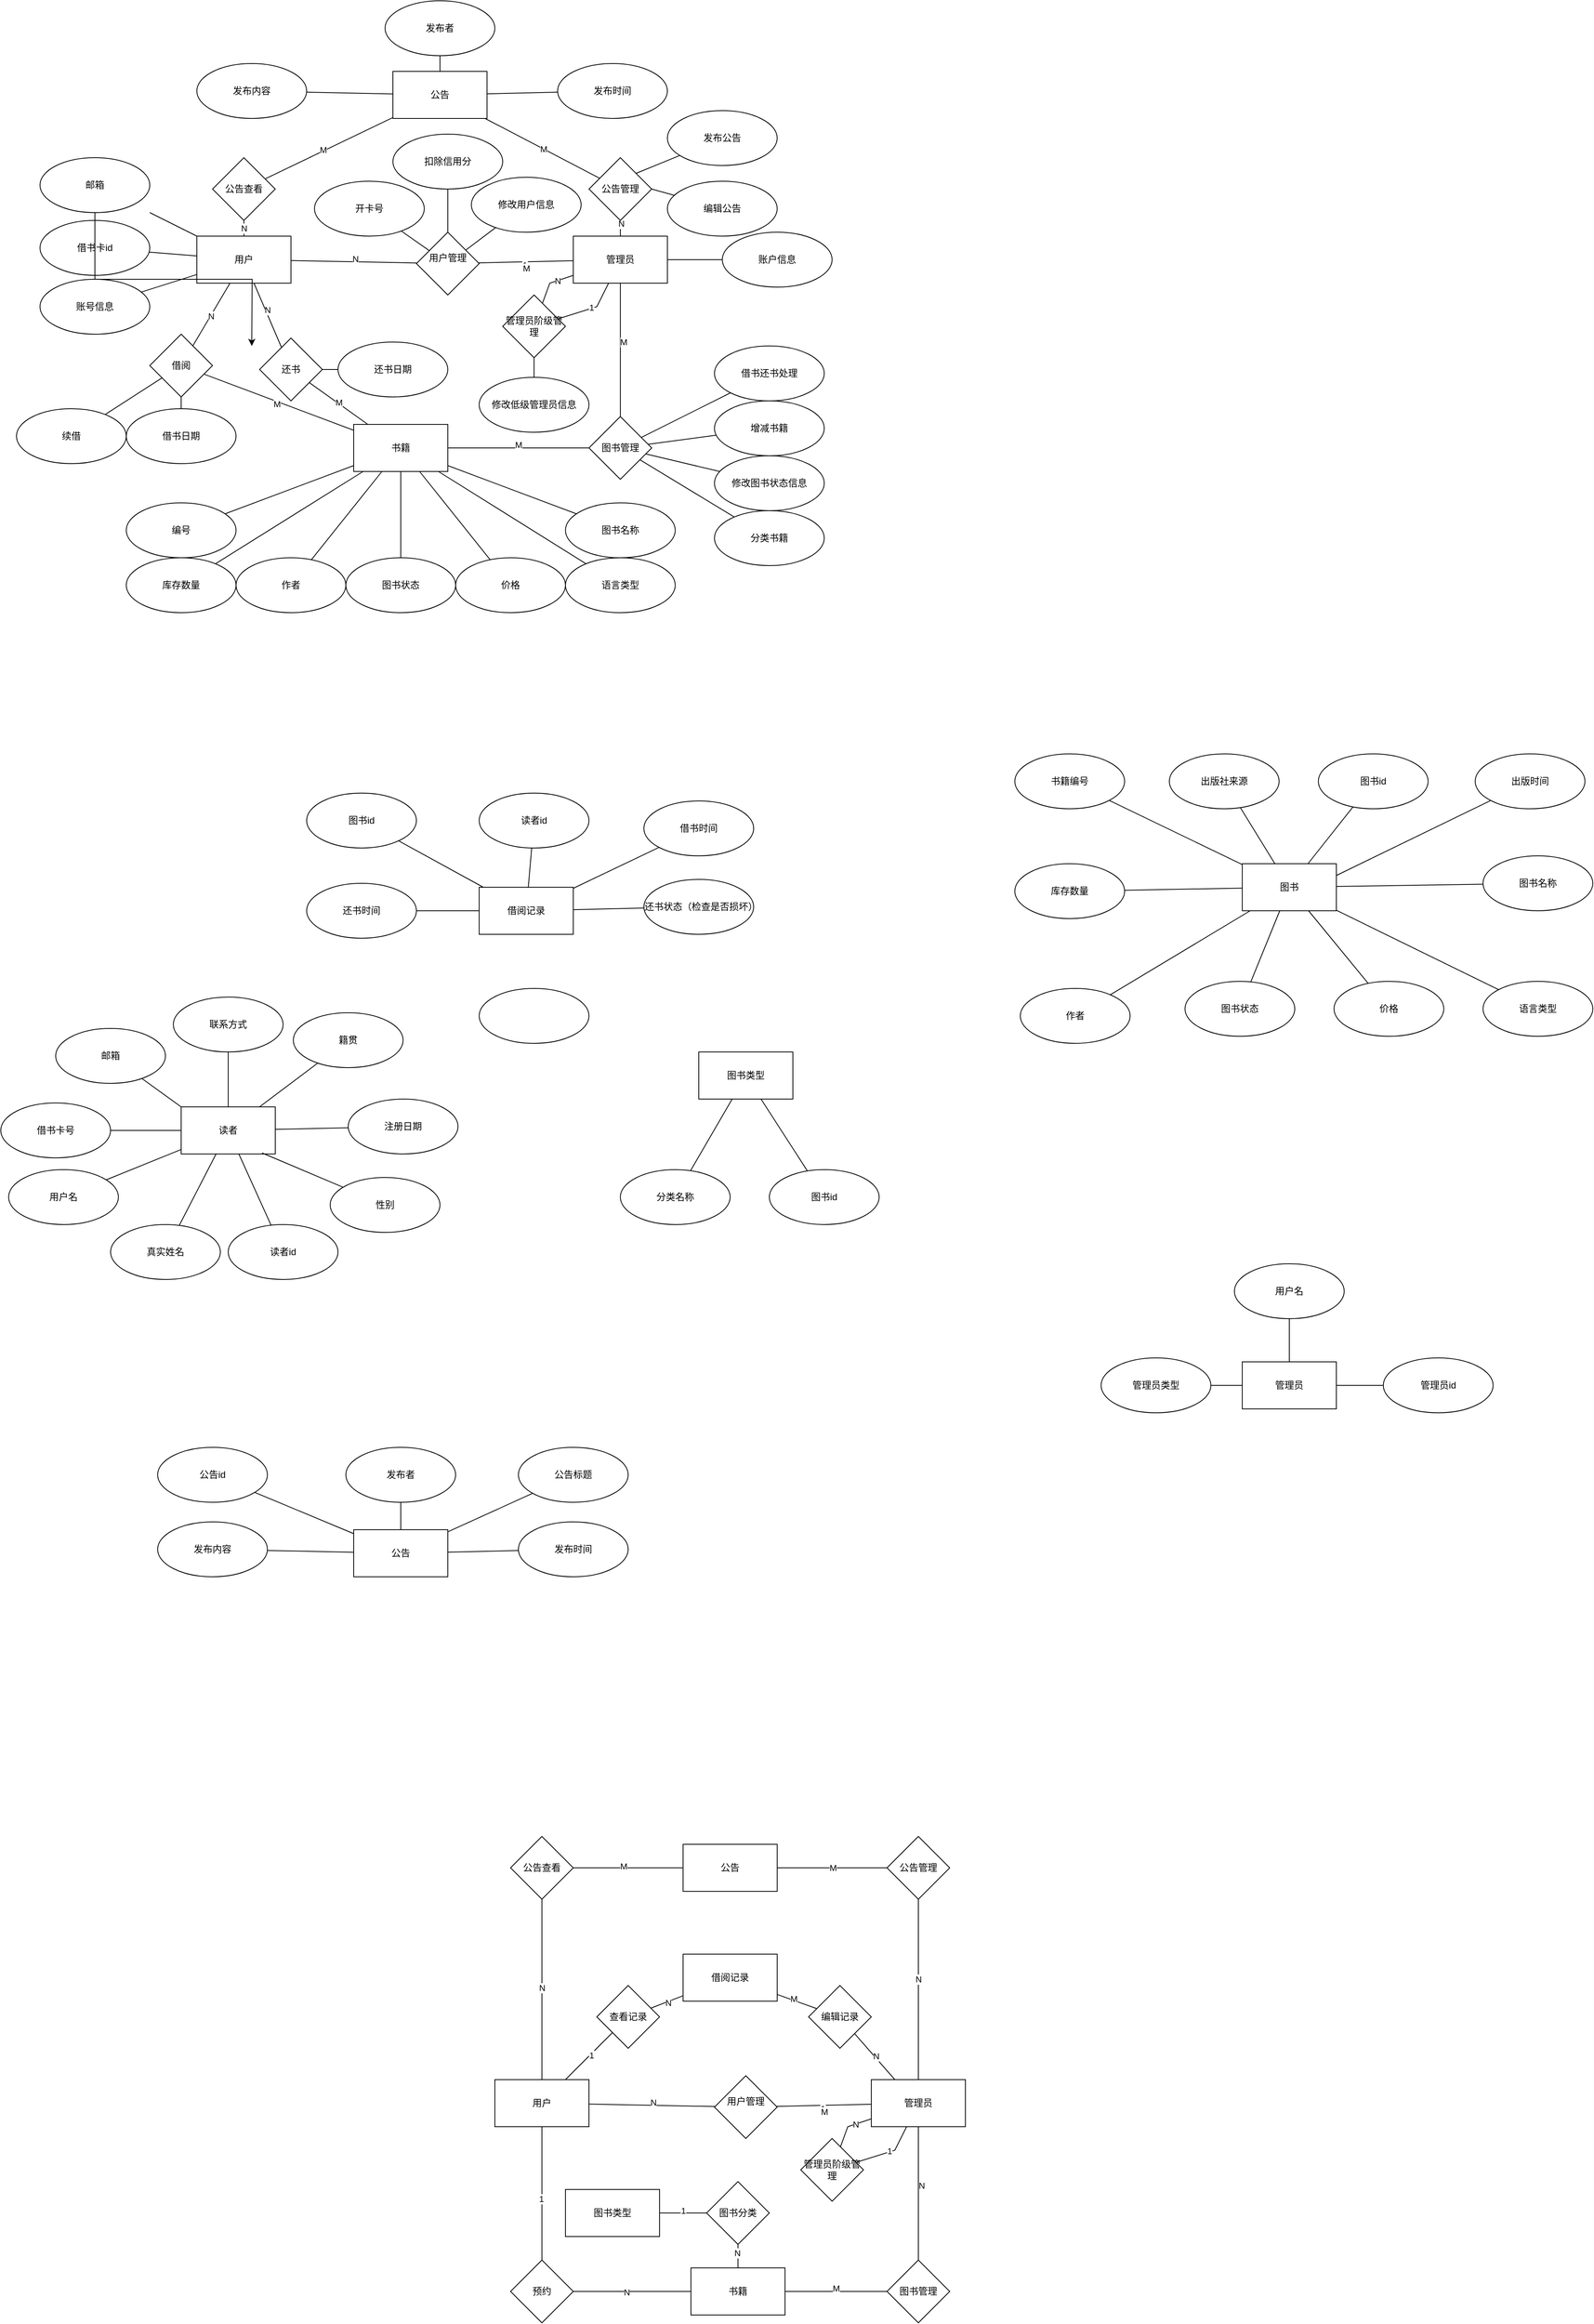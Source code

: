 <mxfile version="24.6.5" type="github">
  <diagram name="第 1 页" id="B0zBH3N_toymizAEEGmr">
    <mxGraphModel dx="2440" dy="1837" grid="1" gridSize="10" guides="1" tooltips="1" connect="1" arrows="1" fold="1" page="1" pageScale="1" pageWidth="827" pageHeight="1169" math="0" shadow="0">
      <root>
        <mxCell id="0" />
        <mxCell id="1" parent="0" />
        <mxCell id="hj6OEBDG58ZseiKjt-y--1" value="用户" style="rounded=0;whiteSpace=wrap;html=1;" parent="1" vertex="1">
          <mxGeometry x="150" y="140" width="120" height="60" as="geometry" />
        </mxCell>
        <mxCell id="hj6OEBDG58ZseiKjt-y--2" value="管理员" style="rounded=0;whiteSpace=wrap;html=1;" parent="1" vertex="1">
          <mxGeometry x="630" y="140" width="120" height="60" as="geometry" />
        </mxCell>
        <mxCell id="hj6OEBDG58ZseiKjt-y--3" value="书籍" style="rounded=0;whiteSpace=wrap;html=1;" parent="1" vertex="1">
          <mxGeometry x="350" y="380" width="120" height="60" as="geometry" />
        </mxCell>
        <mxCell id="hj6OEBDG58ZseiKjt-y--5" value="账号信息" style="ellipse;whiteSpace=wrap;html=1;" parent="1" vertex="1">
          <mxGeometry x="-50" y="195" width="140" height="70" as="geometry" />
        </mxCell>
        <mxCell id="hj6OEBDG58ZseiKjt-y--6" value="借阅" style="rhombus;whiteSpace=wrap;html=1;" parent="1" vertex="1">
          <mxGeometry x="90" y="265" width="80" height="80" as="geometry" />
        </mxCell>
        <mxCell id="hj6OEBDG58ZseiKjt-y--7" value="用户管理&lt;div&gt;&lt;br&gt;&lt;/div&gt;" style="rhombus;whiteSpace=wrap;html=1;" parent="1" vertex="1">
          <mxGeometry x="430" y="135" width="80" height="80" as="geometry" />
        </mxCell>
        <mxCell id="hj6OEBDG58ZseiKjt-y--8" value="图书管理" style="rhombus;whiteSpace=wrap;html=1;" parent="1" vertex="1">
          <mxGeometry x="650" y="370" width="80" height="80" as="geometry" />
        </mxCell>
        <mxCell id="hj6OEBDG58ZseiKjt-y--10" value="作者" style="ellipse;whiteSpace=wrap;html=1;" parent="1" vertex="1">
          <mxGeometry x="200" y="550" width="140" height="70" as="geometry" />
        </mxCell>
        <mxCell id="hj6OEBDG58ZseiKjt-y--11" value="价格" style="ellipse;whiteSpace=wrap;html=1;" parent="1" vertex="1">
          <mxGeometry x="480" y="550" width="140" height="70" as="geometry" />
        </mxCell>
        <mxCell id="hj6OEBDG58ZseiKjt-y--12" value="借书卡id" style="ellipse;whiteSpace=wrap;html=1;" parent="1" vertex="1">
          <mxGeometry x="-50" y="120" width="140" height="70" as="geometry" />
        </mxCell>
        <mxCell id="hj6OEBDG58ZseiKjt-y--13" value="语言类型" style="ellipse;whiteSpace=wrap;html=1;" parent="1" vertex="1">
          <mxGeometry x="620" y="550" width="140" height="70" as="geometry" />
        </mxCell>
        <mxCell id="hj6OEBDG58ZseiKjt-y--14" value="编号" style="ellipse;whiteSpace=wrap;html=1;" parent="1" vertex="1">
          <mxGeometry x="60" y="480" width="140" height="70" as="geometry" />
        </mxCell>
        <mxCell id="hj6OEBDG58ZseiKjt-y--16" value="图书名称" style="ellipse;whiteSpace=wrap;html=1;" parent="1" vertex="1">
          <mxGeometry x="620" y="480" width="140" height="70" as="geometry" />
        </mxCell>
        <mxCell id="hj6OEBDG58ZseiKjt-y--17" value="账户信息" style="ellipse;whiteSpace=wrap;html=1;" parent="1" vertex="1">
          <mxGeometry x="820" y="135" width="140" height="70" as="geometry" />
        </mxCell>
        <mxCell id="hj6OEBDG58ZseiKjt-y--18" value="还书" style="rhombus;whiteSpace=wrap;html=1;" parent="1" vertex="1">
          <mxGeometry x="230" y="270" width="80" height="80" as="geometry" />
        </mxCell>
        <mxCell id="BCMSoRge5LOU8q9Q-v3v-1" value="库存数量" style="ellipse;whiteSpace=wrap;html=1;" parent="1" vertex="1">
          <mxGeometry x="60" y="550" width="140" height="70" as="geometry" />
        </mxCell>
        <mxCell id="BCMSoRge5LOU8q9Q-v3v-2" value="图书状态" style="ellipse;whiteSpace=wrap;html=1;" parent="1" vertex="1">
          <mxGeometry x="340" y="550" width="140" height="70" as="geometry" />
        </mxCell>
        <mxCell id="BCMSoRge5LOU8q9Q-v3v-5" value="" style="endArrow=none;html=1;rounded=0;" parent="1" source="hj6OEBDG58ZseiKjt-y--1" target="hj6OEBDG58ZseiKjt-y--5" edge="1">
          <mxGeometry width="50" height="50" relative="1" as="geometry">
            <mxPoint x="70" y="200" as="sourcePoint" />
            <mxPoint x="120" y="150" as="targetPoint" />
          </mxGeometry>
        </mxCell>
        <mxCell id="BCMSoRge5LOU8q9Q-v3v-6" value="" style="endArrow=none;html=1;rounded=0;" parent="1" source="hj6OEBDG58ZseiKjt-y--12" target="hj6OEBDG58ZseiKjt-y--1" edge="1">
          <mxGeometry width="50" height="50" relative="1" as="geometry">
            <mxPoint x="239.666" y="201.665" as="sourcePoint" />
            <mxPoint x="199.666" y="139.665" as="targetPoint" />
          </mxGeometry>
        </mxCell>
        <mxCell id="BCMSoRge5LOU8q9Q-v3v-7" value="" style="endArrow=none;html=1;rounded=0;" parent="1" source="hj6OEBDG58ZseiKjt-y--7" target="hj6OEBDG58ZseiKjt-y--1" edge="1">
          <mxGeometry width="50" height="50" relative="1" as="geometry">
            <mxPoint x="279.666" y="231.665" as="sourcePoint" />
            <mxPoint x="239.666" y="169.665" as="targetPoint" />
          </mxGeometry>
        </mxCell>
        <mxCell id="BCMSoRge5LOU8q9Q-v3v-35" value="N" style="edgeLabel;html=1;align=center;verticalAlign=middle;resizable=0;points=[];" parent="BCMSoRge5LOU8q9Q-v3v-7" vertex="1" connectable="0">
          <mxGeometry x="-0.018" y="-4" relative="1" as="geometry">
            <mxPoint as="offset" />
          </mxGeometry>
        </mxCell>
        <mxCell id="BCMSoRge5LOU8q9Q-v3v-8" value="" style="endArrow=none;html=1;rounded=0;" parent="1" source="hj6OEBDG58ZseiKjt-y--2" target="hj6OEBDG58ZseiKjt-y--7" edge="1">
          <mxGeometry width="50" height="50" relative="1" as="geometry">
            <mxPoint x="579.666" y="171.665" as="sourcePoint" />
            <mxPoint x="539.666" y="109.665" as="targetPoint" />
          </mxGeometry>
        </mxCell>
        <mxCell id="BCMSoRge5LOU8q9Q-v3v-40" value="1" style="edgeLabel;html=1;align=center;verticalAlign=middle;resizable=0;points=[];" parent="BCMSoRge5LOU8q9Q-v3v-8" vertex="1" connectable="0">
          <mxGeometry x="0.024" y="4" relative="1" as="geometry">
            <mxPoint as="offset" />
          </mxGeometry>
        </mxCell>
        <mxCell id="BCMSoRge5LOU8q9Q-v3v-46" value="M" style="edgeLabel;html=1;align=center;verticalAlign=middle;resizable=0;points=[];" parent="BCMSoRge5LOU8q9Q-v3v-8" vertex="1" connectable="0">
          <mxGeometry x="0.002" y="8" relative="1" as="geometry">
            <mxPoint as="offset" />
          </mxGeometry>
        </mxCell>
        <mxCell id="BCMSoRge5LOU8q9Q-v3v-9" value="" style="endArrow=none;html=1;rounded=0;" parent="1" source="hj6OEBDG58ZseiKjt-y--17" target="hj6OEBDG58ZseiKjt-y--2" edge="1">
          <mxGeometry width="50" height="50" relative="1" as="geometry">
            <mxPoint x="679.666" y="101.665" as="sourcePoint" />
            <mxPoint x="639.666" y="39.665" as="targetPoint" />
          </mxGeometry>
        </mxCell>
        <mxCell id="BCMSoRge5LOU8q9Q-v3v-10" value="" style="endArrow=none;html=1;rounded=0;" parent="1" source="hj6OEBDG58ZseiKjt-y--6" target="hj6OEBDG58ZseiKjt-y--1" edge="1">
          <mxGeometry width="50" height="50" relative="1" as="geometry">
            <mxPoint x="199.666" y="271.665" as="sourcePoint" />
            <mxPoint x="159.666" y="209.665" as="targetPoint" />
          </mxGeometry>
        </mxCell>
        <mxCell id="BCMSoRge5LOU8q9Q-v3v-36" value="N" style="edgeLabel;html=1;align=center;verticalAlign=middle;resizable=0;points=[];" parent="BCMSoRge5LOU8q9Q-v3v-10" vertex="1" connectable="0">
          <mxGeometry x="-0.046" relative="1" as="geometry">
            <mxPoint as="offset" />
          </mxGeometry>
        </mxCell>
        <mxCell id="BCMSoRge5LOU8q9Q-v3v-11" value="" style="endArrow=none;html=1;rounded=0;" parent="1" source="hj6OEBDG58ZseiKjt-y--6" target="hj6OEBDG58ZseiKjt-y--3" edge="1">
          <mxGeometry width="50" height="50" relative="1" as="geometry">
            <mxPoint x="89.666" y="311.665" as="sourcePoint" />
            <mxPoint x="49.666" y="249.665" as="targetPoint" />
          </mxGeometry>
        </mxCell>
        <mxCell id="BCMSoRge5LOU8q9Q-v3v-37" value="M" style="edgeLabel;html=1;align=center;verticalAlign=middle;resizable=0;points=[];" parent="BCMSoRge5LOU8q9Q-v3v-11" vertex="1" connectable="0">
          <mxGeometry x="-0.017" y="-3" relative="1" as="geometry">
            <mxPoint as="offset" />
          </mxGeometry>
        </mxCell>
        <mxCell id="BCMSoRge5LOU8q9Q-v3v-12" value="" style="endArrow=none;html=1;rounded=0;" parent="1" source="hj6OEBDG58ZseiKjt-y--18" target="hj6OEBDG58ZseiKjt-y--1" edge="1">
          <mxGeometry width="50" height="50" relative="1" as="geometry">
            <mxPoint x="279.666" y="441.665" as="sourcePoint" />
            <mxPoint x="239.666" y="379.665" as="targetPoint" />
          </mxGeometry>
        </mxCell>
        <mxCell id="BCMSoRge5LOU8q9Q-v3v-38" value="N" style="edgeLabel;html=1;align=center;verticalAlign=middle;resizable=0;points=[];" parent="BCMSoRge5LOU8q9Q-v3v-12" vertex="1" connectable="0">
          <mxGeometry x="0.165" y="-2" relative="1" as="geometry">
            <mxPoint as="offset" />
          </mxGeometry>
        </mxCell>
        <mxCell id="BCMSoRge5LOU8q9Q-v3v-13" value="" style="endArrow=none;html=1;rounded=0;" parent="1" source="hj6OEBDG58ZseiKjt-y--3" target="hj6OEBDG58ZseiKjt-y--18" edge="1">
          <mxGeometry width="50" height="50" relative="1" as="geometry">
            <mxPoint x="429.666" y="311.665" as="sourcePoint" />
            <mxPoint x="389.666" y="249.665" as="targetPoint" />
            <Array as="points" />
          </mxGeometry>
        </mxCell>
        <mxCell id="BCMSoRge5LOU8q9Q-v3v-39" value="M" style="edgeLabel;html=1;align=center;verticalAlign=middle;resizable=0;points=[];" parent="BCMSoRge5LOU8q9Q-v3v-13" vertex="1" connectable="0">
          <mxGeometry x="0.009" y="-1" relative="1" as="geometry">
            <mxPoint as="offset" />
          </mxGeometry>
        </mxCell>
        <mxCell id="BCMSoRge5LOU8q9Q-v3v-14" value="" style="endArrow=none;html=1;rounded=0;" parent="1" source="hj6OEBDG58ZseiKjt-y--3" target="hj6OEBDG58ZseiKjt-y--14" edge="1">
          <mxGeometry width="50" height="50" relative="1" as="geometry">
            <mxPoint x="269.666" y="441.665" as="sourcePoint" />
            <mxPoint x="229.666" y="379.665" as="targetPoint" />
          </mxGeometry>
        </mxCell>
        <mxCell id="BCMSoRge5LOU8q9Q-v3v-15" value="" style="endArrow=none;html=1;rounded=0;" parent="1" source="hj6OEBDG58ZseiKjt-y--10" target="hj6OEBDG58ZseiKjt-y--3" edge="1">
          <mxGeometry width="50" height="50" relative="1" as="geometry">
            <mxPoint x="369.666" y="451.665" as="sourcePoint" />
            <mxPoint x="329.666" y="389.665" as="targetPoint" />
          </mxGeometry>
        </mxCell>
        <mxCell id="BCMSoRge5LOU8q9Q-v3v-16" value="" style="endArrow=none;html=1;rounded=0;" parent="1" source="hj6OEBDG58ZseiKjt-y--11" target="hj6OEBDG58ZseiKjt-y--3" edge="1">
          <mxGeometry width="50" height="50" relative="1" as="geometry">
            <mxPoint x="430" y="500" as="sourcePoint" />
            <mxPoint x="389.666" y="439.665" as="targetPoint" />
          </mxGeometry>
        </mxCell>
        <mxCell id="BCMSoRge5LOU8q9Q-v3v-17" value="" style="endArrow=none;html=1;rounded=0;" parent="1" source="BCMSoRge5LOU8q9Q-v3v-2" target="hj6OEBDG58ZseiKjt-y--3" edge="1">
          <mxGeometry width="50" height="50" relative="1" as="geometry">
            <mxPoint x="409.666" y="301.665" as="sourcePoint" />
            <mxPoint x="369.666" y="239.665" as="targetPoint" />
          </mxGeometry>
        </mxCell>
        <mxCell id="BCMSoRge5LOU8q9Q-v3v-18" value="" style="endArrow=none;html=1;rounded=0;" parent="1" source="BCMSoRge5LOU8q9Q-v3v-1" target="hj6OEBDG58ZseiKjt-y--3" edge="1">
          <mxGeometry width="50" height="50" relative="1" as="geometry">
            <mxPoint x="489.666" y="501.665" as="sourcePoint" />
            <mxPoint x="449.666" y="439.665" as="targetPoint" />
          </mxGeometry>
        </mxCell>
        <mxCell id="BCMSoRge5LOU8q9Q-v3v-19" value="" style="endArrow=none;html=1;rounded=0;" parent="1" source="hj6OEBDG58ZseiKjt-y--3" target="hj6OEBDG58ZseiKjt-y--8" edge="1">
          <mxGeometry width="50" height="50" relative="1" as="geometry">
            <mxPoint x="419.666" y="371.665" as="sourcePoint" />
            <mxPoint x="379.666" y="309.665" as="targetPoint" />
          </mxGeometry>
        </mxCell>
        <mxCell id="BCMSoRge5LOU8q9Q-v3v-42" value="N" style="edgeLabel;html=1;align=center;verticalAlign=middle;resizable=0;points=[];" parent="BCMSoRge5LOU8q9Q-v3v-19" vertex="1" connectable="0">
          <mxGeometry x="-0.004" y="1" relative="1" as="geometry">
            <mxPoint as="offset" />
          </mxGeometry>
        </mxCell>
        <mxCell id="BCMSoRge5LOU8q9Q-v3v-47" value="M" style="edgeLabel;html=1;align=center;verticalAlign=middle;resizable=0;points=[];" parent="BCMSoRge5LOU8q9Q-v3v-19" vertex="1" connectable="0">
          <mxGeometry x="-0.002" y="4" relative="1" as="geometry">
            <mxPoint as="offset" />
          </mxGeometry>
        </mxCell>
        <mxCell id="BCMSoRge5LOU8q9Q-v3v-20" value="" style="endArrow=none;html=1;rounded=0;" parent="1" source="hj6OEBDG58ZseiKjt-y--8" target="hj6OEBDG58ZseiKjt-y--2" edge="1">
          <mxGeometry width="50" height="50" relative="1" as="geometry">
            <mxPoint x="659.666" y="261.665" as="sourcePoint" />
            <mxPoint x="640" y="270" as="targetPoint" />
          </mxGeometry>
        </mxCell>
        <mxCell id="BCMSoRge5LOU8q9Q-v3v-41" value="M" style="edgeLabel;html=1;align=center;verticalAlign=middle;resizable=0;points=[];" parent="BCMSoRge5LOU8q9Q-v3v-20" vertex="1" connectable="0">
          <mxGeometry x="0.118" y="-4" relative="1" as="geometry">
            <mxPoint as="offset" />
          </mxGeometry>
        </mxCell>
        <mxCell id="BCMSoRge5LOU8q9Q-v3v-21" value="" style="endArrow=none;html=1;rounded=0;" parent="1" source="hj6OEBDG58ZseiKjt-y--16" target="hj6OEBDG58ZseiKjt-y--3" edge="1">
          <mxGeometry width="50" height="50" relative="1" as="geometry">
            <mxPoint x="729.666" y="341.665" as="sourcePoint" />
            <mxPoint x="689.666" y="279.665" as="targetPoint" />
          </mxGeometry>
        </mxCell>
        <mxCell id="BCMSoRge5LOU8q9Q-v3v-22" value="" style="endArrow=none;html=1;rounded=0;" parent="1" source="hj6OEBDG58ZseiKjt-y--13" target="hj6OEBDG58ZseiKjt-y--3" edge="1">
          <mxGeometry width="50" height="50" relative="1" as="geometry">
            <mxPoint x="729.666" y="361.665" as="sourcePoint" />
            <mxPoint x="689.666" y="299.665" as="targetPoint" />
          </mxGeometry>
        </mxCell>
        <mxCell id="BCMSoRge5LOU8q9Q-v3v-24" value="增减书籍" style="ellipse;whiteSpace=wrap;html=1;" parent="1" vertex="1">
          <mxGeometry x="810" y="350" width="140" height="70" as="geometry" />
        </mxCell>
        <mxCell id="BCMSoRge5LOU8q9Q-v3v-25" value="分类书籍" style="ellipse;whiteSpace=wrap;html=1;" parent="1" vertex="1">
          <mxGeometry x="810" y="490" width="140" height="70" as="geometry" />
        </mxCell>
        <mxCell id="BCMSoRge5LOU8q9Q-v3v-26" value="借书还书处理" style="ellipse;whiteSpace=wrap;html=1;" parent="1" vertex="1">
          <mxGeometry x="810" y="280" width="140" height="70" as="geometry" />
        </mxCell>
        <mxCell id="BCMSoRge5LOU8q9Q-v3v-27" value="" style="endArrow=none;html=1;rounded=0;" parent="1" source="BCMSoRge5LOU8q9Q-v3v-26" target="hj6OEBDG58ZseiKjt-y--8" edge="1">
          <mxGeometry width="50" height="50" relative="1" as="geometry">
            <mxPoint x="729.666" y="301.665" as="sourcePoint" />
            <mxPoint x="689.666" y="239.665" as="targetPoint" />
          </mxGeometry>
        </mxCell>
        <mxCell id="BCMSoRge5LOU8q9Q-v3v-28" value="" style="endArrow=none;html=1;rounded=0;" parent="1" source="BCMSoRge5LOU8q9Q-v3v-24" target="hj6OEBDG58ZseiKjt-y--8" edge="1">
          <mxGeometry width="50" height="50" relative="1" as="geometry">
            <mxPoint x="719.666" y="291.665" as="sourcePoint" />
            <mxPoint x="679.666" y="229.665" as="targetPoint" />
          </mxGeometry>
        </mxCell>
        <mxCell id="BCMSoRge5LOU8q9Q-v3v-29" value="" style="endArrow=none;html=1;rounded=0;" parent="1" source="BCMSoRge5LOU8q9Q-v3v-25" target="hj6OEBDG58ZseiKjt-y--8" edge="1">
          <mxGeometry width="50" height="50" relative="1" as="geometry">
            <mxPoint x="719.666" y="291.665" as="sourcePoint" />
            <mxPoint x="679.666" y="229.665" as="targetPoint" />
          </mxGeometry>
        </mxCell>
        <mxCell id="BCMSoRge5LOU8q9Q-v3v-30" value="借书日期" style="ellipse;whiteSpace=wrap;html=1;" parent="1" vertex="1">
          <mxGeometry x="60" y="360" width="140" height="70" as="geometry" />
        </mxCell>
        <mxCell id="BCMSoRge5LOU8q9Q-v3v-31" value="还书日期" style="ellipse;whiteSpace=wrap;html=1;" parent="1" vertex="1">
          <mxGeometry x="330" y="275" width="140" height="70" as="geometry" />
        </mxCell>
        <mxCell id="BCMSoRge5LOU8q9Q-v3v-32" value="" style="endArrow=none;html=1;rounded=0;" parent="1" source="hj6OEBDG58ZseiKjt-y--6" target="BCMSoRge5LOU8q9Q-v3v-30" edge="1">
          <mxGeometry width="50" height="50" relative="1" as="geometry">
            <mxPoint x="89.666" y="281.665" as="sourcePoint" />
            <mxPoint x="49.666" y="219.665" as="targetPoint" />
          </mxGeometry>
        </mxCell>
        <mxCell id="BCMSoRge5LOU8q9Q-v3v-33" value="" style="endArrow=none;html=1;rounded=0;" parent="1" source="BCMSoRge5LOU8q9Q-v3v-31" target="hj6OEBDG58ZseiKjt-y--18" edge="1">
          <mxGeometry width="50" height="50" relative="1" as="geometry">
            <mxPoint x="329.666" y="271.665" as="sourcePoint" />
            <mxPoint x="289.666" y="209.665" as="targetPoint" />
          </mxGeometry>
        </mxCell>
        <mxCell id="BCMSoRge5LOU8q9Q-v3v-43" value="公告" style="rounded=0;whiteSpace=wrap;html=1;" parent="1" vertex="1">
          <mxGeometry x="400" y="-70" width="120" height="60" as="geometry" />
        </mxCell>
        <mxCell id="BCMSoRge5LOU8q9Q-v3v-44" value="修改图书状态信息" style="ellipse;whiteSpace=wrap;html=1;" parent="1" vertex="1">
          <mxGeometry x="810" y="420" width="140" height="70" as="geometry" />
        </mxCell>
        <mxCell id="BCMSoRge5LOU8q9Q-v3v-45" value="" style="endArrow=none;html=1;rounded=0;" parent="1" source="hj6OEBDG58ZseiKjt-y--8" target="BCMSoRge5LOU8q9Q-v3v-44" edge="1">
          <mxGeometry width="50" height="50" relative="1" as="geometry">
            <mxPoint x="690" y="420" as="sourcePoint" />
            <mxPoint x="649.666" y="259.665" as="targetPoint" />
          </mxGeometry>
        </mxCell>
        <mxCell id="BCMSoRge5LOU8q9Q-v3v-48" value="" style="endArrow=none;html=1;rounded=0;" parent="1" source="hj6OEBDG58ZseiKjt-y--2" edge="1">
          <mxGeometry width="50" height="50" relative="1" as="geometry">
            <mxPoint x="649.666" y="91.665" as="sourcePoint" />
            <mxPoint x="690" y="120" as="targetPoint" />
          </mxGeometry>
        </mxCell>
        <mxCell id="BCMSoRge5LOU8q9Q-v3v-71" value="N" style="edgeLabel;html=1;align=center;verticalAlign=middle;resizable=0;points=[];" parent="BCMSoRge5LOU8q9Q-v3v-48" vertex="1" connectable="0">
          <mxGeometry x="0.62" y="-1" relative="1" as="geometry">
            <mxPoint as="offset" />
          </mxGeometry>
        </mxCell>
        <mxCell id="BCMSoRge5LOU8q9Q-v3v-49" value="公告管理" style="rhombus;whiteSpace=wrap;html=1;" parent="1" vertex="1">
          <mxGeometry x="650" y="40" width="80" height="80" as="geometry" />
        </mxCell>
        <mxCell id="BCMSoRge5LOU8q9Q-v3v-50" value="" style="endArrow=none;html=1;rounded=0;" parent="1" source="BCMSoRge5LOU8q9Q-v3v-49" target="BCMSoRge5LOU8q9Q-v3v-43" edge="1">
          <mxGeometry width="50" height="50" relative="1" as="geometry">
            <mxPoint x="629.666" y="51.665" as="sourcePoint" />
            <mxPoint x="589.666" y="-10.335" as="targetPoint" />
          </mxGeometry>
        </mxCell>
        <mxCell id="BCMSoRge5LOU8q9Q-v3v-68" value="M" style="edgeLabel;html=1;align=center;verticalAlign=middle;resizable=0;points=[];" parent="BCMSoRge5LOU8q9Q-v3v-50" vertex="1" connectable="0">
          <mxGeometry x="-0.012" relative="1" as="geometry">
            <mxPoint as="offset" />
          </mxGeometry>
        </mxCell>
        <mxCell id="BCMSoRge5LOU8q9Q-v3v-51" value="发布者" style="ellipse;whiteSpace=wrap;html=1;" parent="1" vertex="1">
          <mxGeometry x="390" y="-160" width="140" height="70" as="geometry" />
        </mxCell>
        <mxCell id="BCMSoRge5LOU8q9Q-v3v-52" value="发布时间" style="ellipse;whiteSpace=wrap;html=1;" parent="1" vertex="1">
          <mxGeometry x="610" y="-80" width="140" height="70" as="geometry" />
        </mxCell>
        <mxCell id="BCMSoRge5LOU8q9Q-v3v-53" value="发布内容" style="ellipse;whiteSpace=wrap;html=1;" parent="1" vertex="1">
          <mxGeometry x="150" y="-80" width="140" height="70" as="geometry" />
        </mxCell>
        <mxCell id="BCMSoRge5LOU8q9Q-v3v-54" value="" style="endArrow=none;html=1;rounded=0;" parent="1" source="BCMSoRge5LOU8q9Q-v3v-43" target="BCMSoRge5LOU8q9Q-v3v-53" edge="1">
          <mxGeometry width="50" height="50" relative="1" as="geometry">
            <mxPoint x="249.666" y="71.665" as="sourcePoint" />
            <mxPoint x="209.666" y="9.665" as="targetPoint" />
          </mxGeometry>
        </mxCell>
        <mxCell id="BCMSoRge5LOU8q9Q-v3v-55" value="" style="endArrow=none;html=1;rounded=0;" parent="1" source="BCMSoRge5LOU8q9Q-v3v-43" target="BCMSoRge5LOU8q9Q-v3v-51" edge="1">
          <mxGeometry width="50" height="50" relative="1" as="geometry">
            <mxPoint x="219.666" y="91.665" as="sourcePoint" />
            <mxPoint x="179.666" y="29.665" as="targetPoint" />
          </mxGeometry>
        </mxCell>
        <mxCell id="BCMSoRge5LOU8q9Q-v3v-56" value="" style="endArrow=none;html=1;rounded=0;" parent="1" source="BCMSoRge5LOU8q9Q-v3v-52" target="BCMSoRge5LOU8q9Q-v3v-43" edge="1">
          <mxGeometry width="50" height="50" relative="1" as="geometry">
            <mxPoint x="219.666" y="91.665" as="sourcePoint" />
            <mxPoint x="179.666" y="29.665" as="targetPoint" />
          </mxGeometry>
        </mxCell>
        <mxCell id="BCMSoRge5LOU8q9Q-v3v-57" value="公告查看" style="rhombus;whiteSpace=wrap;html=1;" parent="1" vertex="1">
          <mxGeometry x="170" y="40" width="80" height="80" as="geometry" />
        </mxCell>
        <mxCell id="BCMSoRge5LOU8q9Q-v3v-58" value="发布公告" style="ellipse;whiteSpace=wrap;html=1;" parent="1" vertex="1">
          <mxGeometry x="750" y="-20" width="140" height="70" as="geometry" />
        </mxCell>
        <mxCell id="BCMSoRge5LOU8q9Q-v3v-59" value="编辑公告" style="ellipse;whiteSpace=wrap;html=1;" parent="1" vertex="1">
          <mxGeometry x="750" y="70" width="140" height="70" as="geometry" />
        </mxCell>
        <mxCell id="BCMSoRge5LOU8q9Q-v3v-60" value="" style="endArrow=none;html=1;rounded=0;entryX=1;entryY=0;entryDx=0;entryDy=0;" parent="1" source="BCMSoRge5LOU8q9Q-v3v-58" target="BCMSoRge5LOU8q9Q-v3v-49" edge="1">
          <mxGeometry width="50" height="50" relative="1" as="geometry">
            <mxPoint x="639.666" y="91.665" as="sourcePoint" />
            <mxPoint x="599.666" y="29.665" as="targetPoint" />
          </mxGeometry>
        </mxCell>
        <mxCell id="BCMSoRge5LOU8q9Q-v3v-61" value="" style="endArrow=none;html=1;rounded=0;entryX=1;entryY=0.5;entryDx=0;entryDy=0;" parent="1" source="BCMSoRge5LOU8q9Q-v3v-59" target="BCMSoRge5LOU8q9Q-v3v-49" edge="1">
          <mxGeometry width="50" height="50" relative="1" as="geometry">
            <mxPoint x="699.666" y="131.665" as="sourcePoint" />
            <mxPoint x="659.666" y="69.665" as="targetPoint" />
          </mxGeometry>
        </mxCell>
        <mxCell id="BCMSoRge5LOU8q9Q-v3v-62" value="" style="endArrow=none;html=1;rounded=0;" parent="1" source="hj6OEBDG58ZseiKjt-y--1" target="BCMSoRge5LOU8q9Q-v3v-57" edge="1">
          <mxGeometry width="50" height="50" relative="1" as="geometry">
            <mxPoint x="149.666" y="111.665" as="sourcePoint" />
            <mxPoint x="109.666" y="49.665" as="targetPoint" />
          </mxGeometry>
        </mxCell>
        <mxCell id="BCMSoRge5LOU8q9Q-v3v-70" value="N" style="edgeLabel;html=1;align=center;verticalAlign=middle;resizable=0;points=[];" parent="BCMSoRge5LOU8q9Q-v3v-62" vertex="1" connectable="0">
          <mxGeometry x="0.02" relative="1" as="geometry">
            <mxPoint as="offset" />
          </mxGeometry>
        </mxCell>
        <mxCell id="BCMSoRge5LOU8q9Q-v3v-63" value="" style="endArrow=none;html=1;rounded=0;" parent="1" source="BCMSoRge5LOU8q9Q-v3v-57" target="BCMSoRge5LOU8q9Q-v3v-43" edge="1">
          <mxGeometry width="50" height="50" relative="1" as="geometry">
            <mxPoint x="169.666" y="91.665" as="sourcePoint" />
            <mxPoint x="129.666" y="29.665" as="targetPoint" />
          </mxGeometry>
        </mxCell>
        <mxCell id="BCMSoRge5LOU8q9Q-v3v-69" value="M" style="edgeLabel;html=1;align=center;verticalAlign=middle;resizable=0;points=[];" parent="BCMSoRge5LOU8q9Q-v3v-63" vertex="1" connectable="0">
          <mxGeometry x="-0.083" y="2" relative="1" as="geometry">
            <mxPoint as="offset" />
          </mxGeometry>
        </mxCell>
        <mxCell id="BCMSoRge5LOU8q9Q-v3v-64" value="扣除信用分" style="ellipse;whiteSpace=wrap;html=1;" parent="1" vertex="1">
          <mxGeometry x="400" y="10" width="140" height="70" as="geometry" />
        </mxCell>
        <mxCell id="BCMSoRge5LOU8q9Q-v3v-65" value="" style="endArrow=none;html=1;rounded=0;" parent="1" source="BCMSoRge5LOU8q9Q-v3v-84" target="hj6OEBDG58ZseiKjt-y--7" edge="1">
          <mxGeometry width="50" height="50" relative="1" as="geometry">
            <mxPoint x="489.666" y="271.665" as="sourcePoint" />
            <mxPoint x="449.666" y="209.665" as="targetPoint" />
          </mxGeometry>
        </mxCell>
        <mxCell id="BCMSoRge5LOU8q9Q-v3v-66" value="续借" style="ellipse;whiteSpace=wrap;html=1;" parent="1" vertex="1">
          <mxGeometry x="-80" y="360" width="140" height="70" as="geometry" />
        </mxCell>
        <mxCell id="BCMSoRge5LOU8q9Q-v3v-67" value="" style="endArrow=none;html=1;rounded=0;" parent="1" source="BCMSoRge5LOU8q9Q-v3v-66" target="hj6OEBDG58ZseiKjt-y--6" edge="1">
          <mxGeometry width="50" height="50" relative="1" as="geometry">
            <mxPoint x="29.666" y="371.665" as="sourcePoint" />
            <mxPoint x="-10.334" y="309.665" as="targetPoint" />
          </mxGeometry>
        </mxCell>
        <mxCell id="BCMSoRge5LOU8q9Q-v3v-72" value="管理员阶级管理" style="rhombus;whiteSpace=wrap;html=1;" parent="1" vertex="1">
          <mxGeometry x="540" y="215" width="80" height="80" as="geometry" />
        </mxCell>
        <mxCell id="BCMSoRge5LOU8q9Q-v3v-73" value="" style="endArrow=none;html=1;rounded=0;" parent="1" source="BCMSoRge5LOU8q9Q-v3v-72" target="hj6OEBDG58ZseiKjt-y--2" edge="1">
          <mxGeometry width="50" height="50" relative="1" as="geometry">
            <mxPoint x="879.666" y="281.665" as="sourcePoint" />
            <mxPoint x="839.666" y="219.665" as="targetPoint" />
            <Array as="points">
              <mxPoint x="660" y="230" />
            </Array>
          </mxGeometry>
        </mxCell>
        <mxCell id="BCMSoRge5LOU8q9Q-v3v-75" value="1" style="edgeLabel;html=1;align=center;verticalAlign=middle;resizable=0;points=[];" parent="BCMSoRge5LOU8q9Q-v3v-73" vertex="1" connectable="0">
          <mxGeometry x="0.041" y="1" relative="1" as="geometry">
            <mxPoint as="offset" />
          </mxGeometry>
        </mxCell>
        <mxCell id="BCMSoRge5LOU8q9Q-v3v-74" value="" style="endArrow=none;html=1;rounded=0;" parent="1" source="BCMSoRge5LOU8q9Q-v3v-72" target="hj6OEBDG58ZseiKjt-y--2" edge="1">
          <mxGeometry width="50" height="50" relative="1" as="geometry">
            <mxPoint x="769.666" y="311.665" as="sourcePoint" />
            <mxPoint x="729.666" y="249.665" as="targetPoint" />
            <Array as="points">
              <mxPoint x="600" y="200" />
            </Array>
          </mxGeometry>
        </mxCell>
        <mxCell id="BCMSoRge5LOU8q9Q-v3v-76" value="N" style="edgeLabel;html=1;align=center;verticalAlign=middle;resizable=0;points=[];" parent="BCMSoRge5LOU8q9Q-v3v-74" vertex="1" connectable="0">
          <mxGeometry x="0.282" relative="1" as="geometry">
            <mxPoint as="offset" />
          </mxGeometry>
        </mxCell>
        <mxCell id="FTA2M1h5GkyuJsfO5fYn-52" style="edgeStyle=orthogonalEdgeStyle;rounded=0;orthogonalLoop=1;jettySize=auto;html=1;exitX=0.5;exitY=1;exitDx=0;exitDy=0;" edge="1" parent="1" source="BCMSoRge5LOU8q9Q-v3v-77">
          <mxGeometry relative="1" as="geometry">
            <mxPoint x="220" y="280" as="targetPoint" />
          </mxGeometry>
        </mxCell>
        <mxCell id="BCMSoRge5LOU8q9Q-v3v-77" value="邮箱" style="ellipse;whiteSpace=wrap;html=1;" parent="1" vertex="1">
          <mxGeometry x="-50" y="40" width="140" height="70" as="geometry" />
        </mxCell>
        <mxCell id="BCMSoRge5LOU8q9Q-v3v-78" value="" style="endArrow=none;html=1;rounded=0;exitX=0;exitY=0;exitDx=0;exitDy=0;" parent="1" source="hj6OEBDG58ZseiKjt-y--1" edge="1">
          <mxGeometry width="50" height="50" relative="1" as="geometry">
            <mxPoint x="159.666" y="61.665" as="sourcePoint" />
            <mxPoint x="90" y="110" as="targetPoint" />
          </mxGeometry>
        </mxCell>
        <mxCell id="BCMSoRge5LOU8q9Q-v3v-79" value="修改低级管理员信息" style="ellipse;whiteSpace=wrap;html=1;" parent="1" vertex="1">
          <mxGeometry x="510" y="320" width="140" height="70" as="geometry" />
        </mxCell>
        <mxCell id="BCMSoRge5LOU8q9Q-v3v-80" value="" style="endArrow=none;html=1;rounded=0;" parent="1" source="BCMSoRge5LOU8q9Q-v3v-79" target="BCMSoRge5LOU8q9Q-v3v-72" edge="1">
          <mxGeometry width="50" height="50" relative="1" as="geometry">
            <mxPoint x="1139.666" y="411.665" as="sourcePoint" />
            <mxPoint x="1099.666" y="349.665" as="targetPoint" />
          </mxGeometry>
        </mxCell>
        <mxCell id="BCMSoRge5LOU8q9Q-v3v-82" value="开卡号" style="ellipse;whiteSpace=wrap;html=1;" parent="1" vertex="1">
          <mxGeometry x="300" y="70" width="140" height="70" as="geometry" />
        </mxCell>
        <mxCell id="BCMSoRge5LOU8q9Q-v3v-83" value="" style="endArrow=none;html=1;rounded=0;" parent="1" source="BCMSoRge5LOU8q9Q-v3v-64" target="hj6OEBDG58ZseiKjt-y--7" edge="1">
          <mxGeometry width="50" height="50" relative="1" as="geometry">
            <mxPoint x="509" y="279" as="sourcePoint" />
            <mxPoint x="420" y="190" as="targetPoint" />
          </mxGeometry>
        </mxCell>
        <mxCell id="BCMSoRge5LOU8q9Q-v3v-84" value="修改用户信息" style="ellipse;whiteSpace=wrap;html=1;" parent="1" vertex="1">
          <mxGeometry x="500" y="65" width="140" height="70" as="geometry" />
        </mxCell>
        <mxCell id="BCMSoRge5LOU8q9Q-v3v-85" value="" style="endArrow=none;html=1;rounded=0;" parent="1" source="hj6OEBDG58ZseiKjt-y--7" target="BCMSoRge5LOU8q9Q-v3v-82" edge="1">
          <mxGeometry width="50" height="50" relative="1" as="geometry">
            <mxPoint x="519.666" y="261.665" as="sourcePoint" />
            <mxPoint x="479.666" y="199.665" as="targetPoint" />
          </mxGeometry>
        </mxCell>
        <mxCell id="FTA2M1h5GkyuJsfO5fYn-1" value="读者" style="rounded=0;whiteSpace=wrap;html=1;" vertex="1" parent="1">
          <mxGeometry x="130" y="1250.003" width="120" height="60" as="geometry" />
        </mxCell>
        <mxCell id="FTA2M1h5GkyuJsfO5fYn-2" value="用户名" style="ellipse;whiteSpace=wrap;html=1;" vertex="1" parent="1">
          <mxGeometry x="-90" y="1330.003" width="140" height="70" as="geometry" />
        </mxCell>
        <mxCell id="FTA2M1h5GkyuJsfO5fYn-3" value="借书卡号" style="ellipse;whiteSpace=wrap;html=1;" vertex="1" parent="1">
          <mxGeometry x="-100" y="1245.003" width="140" height="70" as="geometry" />
        </mxCell>
        <mxCell id="FTA2M1h5GkyuJsfO5fYn-4" value="" style="endArrow=none;html=1;rounded=0;" edge="1" parent="1" source="FTA2M1h5GkyuJsfO5fYn-1" target="FTA2M1h5GkyuJsfO5fYn-2">
          <mxGeometry width="50" height="50" relative="1" as="geometry">
            <mxPoint x="80" y="1280.693" as="sourcePoint" />
            <mxPoint x="130" y="1230.693" as="targetPoint" />
          </mxGeometry>
        </mxCell>
        <mxCell id="FTA2M1h5GkyuJsfO5fYn-5" value="" style="endArrow=none;html=1;rounded=0;" edge="1" parent="1" source="FTA2M1h5GkyuJsfO5fYn-3" target="FTA2M1h5GkyuJsfO5fYn-1">
          <mxGeometry width="50" height="50" relative="1" as="geometry">
            <mxPoint x="249.666" y="1282.358" as="sourcePoint" />
            <mxPoint x="209.666" y="1220.358" as="targetPoint" />
          </mxGeometry>
        </mxCell>
        <mxCell id="FTA2M1h5GkyuJsfO5fYn-13" value="邮箱" style="ellipse;whiteSpace=wrap;html=1;" vertex="1" parent="1">
          <mxGeometry x="-30" y="1150.003" width="140" height="70" as="geometry" />
        </mxCell>
        <mxCell id="FTA2M1h5GkyuJsfO5fYn-14" value="" style="endArrow=none;html=1;rounded=0;exitX=0;exitY=0;exitDx=0;exitDy=0;" edge="1" parent="1" source="FTA2M1h5GkyuJsfO5fYn-1" target="FTA2M1h5GkyuJsfO5fYn-13">
          <mxGeometry width="50" height="50" relative="1" as="geometry">
            <mxPoint x="169.666" y="1142.358" as="sourcePoint" />
            <mxPoint x="129.666" y="1080.358" as="targetPoint" />
          </mxGeometry>
        </mxCell>
        <mxCell id="FTA2M1h5GkyuJsfO5fYn-15" value="图书" style="rounded=0;whiteSpace=wrap;html=1;" vertex="1" parent="1">
          <mxGeometry x="1483" y="940" width="120" height="60" as="geometry" />
        </mxCell>
        <mxCell id="FTA2M1h5GkyuJsfO5fYn-17" value="作者" style="ellipse;whiteSpace=wrap;html=1;" vertex="1" parent="1">
          <mxGeometry x="1200" y="1099" width="140" height="70" as="geometry" />
        </mxCell>
        <mxCell id="FTA2M1h5GkyuJsfO5fYn-18" value="价格" style="ellipse;whiteSpace=wrap;html=1;" vertex="1" parent="1">
          <mxGeometry x="1600" y="1090" width="140" height="70" as="geometry" />
        </mxCell>
        <mxCell id="FTA2M1h5GkyuJsfO5fYn-19" value="语言类型" style="ellipse;whiteSpace=wrap;html=1;" vertex="1" parent="1">
          <mxGeometry x="1790" y="1090" width="140" height="70" as="geometry" />
        </mxCell>
        <mxCell id="FTA2M1h5GkyuJsfO5fYn-20" value="书籍编号" style="ellipse;whiteSpace=wrap;html=1;" vertex="1" parent="1">
          <mxGeometry x="1193" y="800" width="140" height="70" as="geometry" />
        </mxCell>
        <mxCell id="FTA2M1h5GkyuJsfO5fYn-21" value="图书名称" style="ellipse;whiteSpace=wrap;html=1;" vertex="1" parent="1">
          <mxGeometry x="1790" y="930" width="140" height="70" as="geometry" />
        </mxCell>
        <mxCell id="FTA2M1h5GkyuJsfO5fYn-22" value="库存数量" style="ellipse;whiteSpace=wrap;html=1;" vertex="1" parent="1">
          <mxGeometry x="1193" y="940" width="140" height="70" as="geometry" />
        </mxCell>
        <mxCell id="FTA2M1h5GkyuJsfO5fYn-23" value="图书状态" style="ellipse;whiteSpace=wrap;html=1;" vertex="1" parent="1">
          <mxGeometry x="1410" y="1090" width="140" height="70" as="geometry" />
        </mxCell>
        <mxCell id="FTA2M1h5GkyuJsfO5fYn-24" value="" style="endArrow=none;html=1;rounded=0;" edge="1" parent="1" source="FTA2M1h5GkyuJsfO5fYn-15" target="FTA2M1h5GkyuJsfO5fYn-20">
          <mxGeometry width="50" height="50" relative="1" as="geometry">
            <mxPoint x="1402.666" y="1001.665" as="sourcePoint" />
            <mxPoint x="1362.666" y="939.665" as="targetPoint" />
          </mxGeometry>
        </mxCell>
        <mxCell id="FTA2M1h5GkyuJsfO5fYn-25" value="" style="endArrow=none;html=1;rounded=0;" edge="1" parent="1" source="FTA2M1h5GkyuJsfO5fYn-17" target="FTA2M1h5GkyuJsfO5fYn-15">
          <mxGeometry width="50" height="50" relative="1" as="geometry">
            <mxPoint x="1502.666" y="1011.665" as="sourcePoint" />
            <mxPoint x="1462.666" y="949.665" as="targetPoint" />
          </mxGeometry>
        </mxCell>
        <mxCell id="FTA2M1h5GkyuJsfO5fYn-26" value="" style="endArrow=none;html=1;rounded=0;" edge="1" parent="1" source="FTA2M1h5GkyuJsfO5fYn-18" target="FTA2M1h5GkyuJsfO5fYn-15">
          <mxGeometry width="50" height="50" relative="1" as="geometry">
            <mxPoint x="1563" y="1060" as="sourcePoint" />
            <mxPoint x="1522.666" y="999.665" as="targetPoint" />
          </mxGeometry>
        </mxCell>
        <mxCell id="FTA2M1h5GkyuJsfO5fYn-27" value="" style="endArrow=none;html=1;rounded=0;" edge="1" parent="1" source="FTA2M1h5GkyuJsfO5fYn-23" target="FTA2M1h5GkyuJsfO5fYn-15">
          <mxGeometry width="50" height="50" relative="1" as="geometry">
            <mxPoint x="1542.666" y="861.665" as="sourcePoint" />
            <mxPoint x="1502.666" y="799.665" as="targetPoint" />
          </mxGeometry>
        </mxCell>
        <mxCell id="FTA2M1h5GkyuJsfO5fYn-28" value="" style="endArrow=none;html=1;rounded=0;" edge="1" parent="1" source="FTA2M1h5GkyuJsfO5fYn-22" target="FTA2M1h5GkyuJsfO5fYn-15">
          <mxGeometry width="50" height="50" relative="1" as="geometry">
            <mxPoint x="1622.666" y="1061.665" as="sourcePoint" />
            <mxPoint x="1582.666" y="999.665" as="targetPoint" />
          </mxGeometry>
        </mxCell>
        <mxCell id="FTA2M1h5GkyuJsfO5fYn-32" value="" style="endArrow=none;html=1;rounded=0;" edge="1" parent="1" source="FTA2M1h5GkyuJsfO5fYn-21" target="FTA2M1h5GkyuJsfO5fYn-15">
          <mxGeometry width="50" height="50" relative="1" as="geometry">
            <mxPoint x="1862.666" y="901.665" as="sourcePoint" />
            <mxPoint x="1822.666" y="839.665" as="targetPoint" />
          </mxGeometry>
        </mxCell>
        <mxCell id="FTA2M1h5GkyuJsfO5fYn-33" value="" style="endArrow=none;html=1;rounded=0;" edge="1" parent="1" source="FTA2M1h5GkyuJsfO5fYn-19" target="FTA2M1h5GkyuJsfO5fYn-15">
          <mxGeometry width="50" height="50" relative="1" as="geometry">
            <mxPoint x="1862.666" y="921.665" as="sourcePoint" />
            <mxPoint x="1822.666" y="859.665" as="targetPoint" />
          </mxGeometry>
        </mxCell>
        <mxCell id="FTA2M1h5GkyuJsfO5fYn-34" value="管理员" style="rounded=0;whiteSpace=wrap;html=1;" vertex="1" parent="1">
          <mxGeometry x="1482.999" y="1575" width="120" height="60" as="geometry" />
        </mxCell>
        <mxCell id="FTA2M1h5GkyuJsfO5fYn-35" value="管理员id" style="ellipse;whiteSpace=wrap;html=1;" vertex="1" parent="1">
          <mxGeometry x="1662.859" y="1570" width="140" height="70" as="geometry" />
        </mxCell>
        <mxCell id="FTA2M1h5GkyuJsfO5fYn-36" value="" style="endArrow=none;html=1;rounded=0;" edge="1" parent="1" source="FTA2M1h5GkyuJsfO5fYn-35" target="FTA2M1h5GkyuJsfO5fYn-34">
          <mxGeometry width="50" height="50" relative="1" as="geometry">
            <mxPoint x="1522.525" y="1536.665" as="sourcePoint" />
            <mxPoint x="1482.525" y="1474.665" as="targetPoint" />
          </mxGeometry>
        </mxCell>
        <mxCell id="FTA2M1h5GkyuJsfO5fYn-41" value="公告" style="rounded=0;whiteSpace=wrap;html=1;" vertex="1" parent="1">
          <mxGeometry x="350" y="1789" width="120" height="60" as="geometry" />
        </mxCell>
        <mxCell id="FTA2M1h5GkyuJsfO5fYn-42" value="发布者" style="ellipse;whiteSpace=wrap;html=1;" vertex="1" parent="1">
          <mxGeometry x="340" y="1684" width="140" height="70" as="geometry" />
        </mxCell>
        <mxCell id="FTA2M1h5GkyuJsfO5fYn-43" value="发布时间" style="ellipse;whiteSpace=wrap;html=1;" vertex="1" parent="1">
          <mxGeometry x="560" y="1779" width="140" height="70" as="geometry" />
        </mxCell>
        <mxCell id="FTA2M1h5GkyuJsfO5fYn-44" value="发布内容" style="ellipse;whiteSpace=wrap;html=1;" vertex="1" parent="1">
          <mxGeometry x="100" y="1779" width="140" height="70" as="geometry" />
        </mxCell>
        <mxCell id="FTA2M1h5GkyuJsfO5fYn-45" value="" style="endArrow=none;html=1;rounded=0;" edge="1" parent="1" source="FTA2M1h5GkyuJsfO5fYn-41" target="FTA2M1h5GkyuJsfO5fYn-44">
          <mxGeometry width="50" height="50" relative="1" as="geometry">
            <mxPoint x="199.666" y="1930.665" as="sourcePoint" />
            <mxPoint x="159.666" y="1868.665" as="targetPoint" />
          </mxGeometry>
        </mxCell>
        <mxCell id="FTA2M1h5GkyuJsfO5fYn-46" value="" style="endArrow=none;html=1;rounded=0;" edge="1" parent="1" source="FTA2M1h5GkyuJsfO5fYn-41" target="FTA2M1h5GkyuJsfO5fYn-42">
          <mxGeometry width="50" height="50" relative="1" as="geometry">
            <mxPoint x="169.666" y="1950.665" as="sourcePoint" />
            <mxPoint x="129.666" y="1888.665" as="targetPoint" />
          </mxGeometry>
        </mxCell>
        <mxCell id="FTA2M1h5GkyuJsfO5fYn-47" value="" style="endArrow=none;html=1;rounded=0;" edge="1" parent="1" source="FTA2M1h5GkyuJsfO5fYn-43" target="FTA2M1h5GkyuJsfO5fYn-41">
          <mxGeometry width="50" height="50" relative="1" as="geometry">
            <mxPoint x="169.666" y="1950.665" as="sourcePoint" />
            <mxPoint x="129.666" y="1888.665" as="targetPoint" />
          </mxGeometry>
        </mxCell>
        <mxCell id="FTA2M1h5GkyuJsfO5fYn-48" value="用户名" style="ellipse;whiteSpace=wrap;html=1;" vertex="1" parent="1">
          <mxGeometry x="1473.0" y="1450" width="140" height="70" as="geometry" />
        </mxCell>
        <mxCell id="FTA2M1h5GkyuJsfO5fYn-49" value="真实姓名" style="ellipse;whiteSpace=wrap;html=1;" vertex="1" parent="1">
          <mxGeometry x="40" y="1400" width="140" height="70" as="geometry" />
        </mxCell>
        <mxCell id="FTA2M1h5GkyuJsfO5fYn-51" value="" style="endArrow=none;html=1;rounded=0;" edge="1" parent="1" source="FTA2M1h5GkyuJsfO5fYn-49" target="FTA2M1h5GkyuJsfO5fYn-1">
          <mxGeometry width="50" height="50" relative="1" as="geometry">
            <mxPoint x="370.301" y="1380.66" as="sourcePoint" />
            <mxPoint x="290.301" y="1339.66" as="targetPoint" />
          </mxGeometry>
        </mxCell>
        <mxCell id="FTA2M1h5GkyuJsfO5fYn-53" value="用户" style="rounded=0;whiteSpace=wrap;html=1;" vertex="1" parent="1">
          <mxGeometry x="530" y="2490" width="120" height="60" as="geometry" />
        </mxCell>
        <mxCell id="FTA2M1h5GkyuJsfO5fYn-54" value="管理员" style="rounded=0;whiteSpace=wrap;html=1;" vertex="1" parent="1">
          <mxGeometry x="1010" y="2490" width="120" height="60" as="geometry" />
        </mxCell>
        <mxCell id="FTA2M1h5GkyuJsfO5fYn-55" value="书籍" style="rounded=0;whiteSpace=wrap;html=1;" vertex="1" parent="1">
          <mxGeometry x="780" y="2730" width="120" height="60" as="geometry" />
        </mxCell>
        <mxCell id="FTA2M1h5GkyuJsfO5fYn-56" value="预约" style="rhombus;whiteSpace=wrap;html=1;" vertex="1" parent="1">
          <mxGeometry x="550" y="2720" width="80" height="80" as="geometry" />
        </mxCell>
        <mxCell id="FTA2M1h5GkyuJsfO5fYn-57" value="用户管理&lt;div&gt;&lt;br&gt;&lt;/div&gt;" style="rhombus;whiteSpace=wrap;html=1;" vertex="1" parent="1">
          <mxGeometry x="810" y="2485" width="80" height="80" as="geometry" />
        </mxCell>
        <mxCell id="FTA2M1h5GkyuJsfO5fYn-58" value="图书管理" style="rhombus;whiteSpace=wrap;html=1;" vertex="1" parent="1">
          <mxGeometry x="1030" y="2720" width="80" height="80" as="geometry" />
        </mxCell>
        <mxCell id="FTA2M1h5GkyuJsfO5fYn-61" value="" style="endArrow=none;html=1;rounded=0;" edge="1" parent="1" source="FTA2M1h5GkyuJsfO5fYn-57" target="FTA2M1h5GkyuJsfO5fYn-53">
          <mxGeometry width="50" height="50" relative="1" as="geometry">
            <mxPoint x="659.666" y="2581.665" as="sourcePoint" />
            <mxPoint x="619.666" y="2519.665" as="targetPoint" />
          </mxGeometry>
        </mxCell>
        <mxCell id="FTA2M1h5GkyuJsfO5fYn-62" value="N" style="edgeLabel;html=1;align=center;verticalAlign=middle;resizable=0;points=[];" vertex="1" connectable="0" parent="FTA2M1h5GkyuJsfO5fYn-61">
          <mxGeometry x="-0.018" y="-4" relative="1" as="geometry">
            <mxPoint as="offset" />
          </mxGeometry>
        </mxCell>
        <mxCell id="FTA2M1h5GkyuJsfO5fYn-63" value="" style="endArrow=none;html=1;rounded=0;" edge="1" parent="1" source="FTA2M1h5GkyuJsfO5fYn-54" target="FTA2M1h5GkyuJsfO5fYn-57">
          <mxGeometry width="50" height="50" relative="1" as="geometry">
            <mxPoint x="959.666" y="2521.665" as="sourcePoint" />
            <mxPoint x="919.666" y="2459.665" as="targetPoint" />
          </mxGeometry>
        </mxCell>
        <mxCell id="FTA2M1h5GkyuJsfO5fYn-64" value="1" style="edgeLabel;html=1;align=center;verticalAlign=middle;resizable=0;points=[];" vertex="1" connectable="0" parent="FTA2M1h5GkyuJsfO5fYn-63">
          <mxGeometry x="0.024" y="4" relative="1" as="geometry">
            <mxPoint as="offset" />
          </mxGeometry>
        </mxCell>
        <mxCell id="FTA2M1h5GkyuJsfO5fYn-65" value="M" style="edgeLabel;html=1;align=center;verticalAlign=middle;resizable=0;points=[];" vertex="1" connectable="0" parent="FTA2M1h5GkyuJsfO5fYn-63">
          <mxGeometry x="0.002" y="8" relative="1" as="geometry">
            <mxPoint as="offset" />
          </mxGeometry>
        </mxCell>
        <mxCell id="FTA2M1h5GkyuJsfO5fYn-66" value="" style="endArrow=none;html=1;rounded=0;" edge="1" parent="1" source="FTA2M1h5GkyuJsfO5fYn-56" target="FTA2M1h5GkyuJsfO5fYn-53">
          <mxGeometry width="50" height="50" relative="1" as="geometry">
            <mxPoint x="579.666" y="2621.665" as="sourcePoint" />
            <mxPoint x="539.666" y="2559.665" as="targetPoint" />
          </mxGeometry>
        </mxCell>
        <mxCell id="FTA2M1h5GkyuJsfO5fYn-167" value="1" style="edgeLabel;html=1;align=center;verticalAlign=middle;resizable=0;points=[];" vertex="1" connectable="0" parent="FTA2M1h5GkyuJsfO5fYn-66">
          <mxGeometry x="-0.083" y="1" relative="1" as="geometry">
            <mxPoint as="offset" />
          </mxGeometry>
        </mxCell>
        <mxCell id="FTA2M1h5GkyuJsfO5fYn-68" value="" style="endArrow=none;html=1;rounded=0;" edge="1" parent="1" source="FTA2M1h5GkyuJsfO5fYn-56" target="FTA2M1h5GkyuJsfO5fYn-55">
          <mxGeometry width="50" height="50" relative="1" as="geometry">
            <mxPoint x="469.666" y="2661.665" as="sourcePoint" />
            <mxPoint x="429.666" y="2599.665" as="targetPoint" />
          </mxGeometry>
        </mxCell>
        <mxCell id="FTA2M1h5GkyuJsfO5fYn-168" value="N" style="edgeLabel;html=1;align=center;verticalAlign=middle;resizable=0;points=[];" vertex="1" connectable="0" parent="FTA2M1h5GkyuJsfO5fYn-68">
          <mxGeometry x="-0.099" y="-1" relative="1" as="geometry">
            <mxPoint as="offset" />
          </mxGeometry>
        </mxCell>
        <mxCell id="FTA2M1h5GkyuJsfO5fYn-74" value="" style="endArrow=none;html=1;rounded=0;" edge="1" parent="1" source="FTA2M1h5GkyuJsfO5fYn-55" target="FTA2M1h5GkyuJsfO5fYn-58">
          <mxGeometry width="50" height="50" relative="1" as="geometry">
            <mxPoint x="799.666" y="2721.665" as="sourcePoint" />
            <mxPoint x="759.666" y="2659.665" as="targetPoint" />
          </mxGeometry>
        </mxCell>
        <mxCell id="FTA2M1h5GkyuJsfO5fYn-75" value="N" style="edgeLabel;html=1;align=center;verticalAlign=middle;resizable=0;points=[];" vertex="1" connectable="0" parent="FTA2M1h5GkyuJsfO5fYn-74">
          <mxGeometry x="-0.004" y="1" relative="1" as="geometry">
            <mxPoint as="offset" />
          </mxGeometry>
        </mxCell>
        <mxCell id="FTA2M1h5GkyuJsfO5fYn-76" value="M" style="edgeLabel;html=1;align=center;verticalAlign=middle;resizable=0;points=[];" vertex="1" connectable="0" parent="FTA2M1h5GkyuJsfO5fYn-74">
          <mxGeometry x="-0.002" y="4" relative="1" as="geometry">
            <mxPoint as="offset" />
          </mxGeometry>
        </mxCell>
        <mxCell id="FTA2M1h5GkyuJsfO5fYn-77" value="" style="endArrow=none;html=1;rounded=0;" edge="1" parent="1" source="FTA2M1h5GkyuJsfO5fYn-58" target="FTA2M1h5GkyuJsfO5fYn-54">
          <mxGeometry width="50" height="50" relative="1" as="geometry">
            <mxPoint x="1039.666" y="2611.665" as="sourcePoint" />
            <mxPoint x="1020" y="2620" as="targetPoint" />
          </mxGeometry>
        </mxCell>
        <mxCell id="FTA2M1h5GkyuJsfO5fYn-78" value="N" style="edgeLabel;html=1;align=center;verticalAlign=middle;resizable=0;points=[];" vertex="1" connectable="0" parent="FTA2M1h5GkyuJsfO5fYn-77">
          <mxGeometry x="0.118" y="-4" relative="1" as="geometry">
            <mxPoint as="offset" />
          </mxGeometry>
        </mxCell>
        <mxCell id="FTA2M1h5GkyuJsfO5fYn-82" value="公告" style="rounded=0;whiteSpace=wrap;html=1;" vertex="1" parent="1">
          <mxGeometry x="770" y="2190" width="120" height="60" as="geometry" />
        </mxCell>
        <mxCell id="FTA2M1h5GkyuJsfO5fYn-83" value="" style="endArrow=none;html=1;rounded=0;" edge="1" parent="1" source="FTA2M1h5GkyuJsfO5fYn-54" target="FTA2M1h5GkyuJsfO5fYn-85">
          <mxGeometry width="50" height="50" relative="1" as="geometry">
            <mxPoint x="1029.666" y="2441.665" as="sourcePoint" />
            <mxPoint x="1070" y="2470" as="targetPoint" />
          </mxGeometry>
        </mxCell>
        <mxCell id="FTA2M1h5GkyuJsfO5fYn-84" value="N" style="edgeLabel;html=1;align=center;verticalAlign=middle;resizable=0;points=[];" vertex="1" connectable="0" parent="FTA2M1h5GkyuJsfO5fYn-83">
          <mxGeometry x="0.62" y="-1" relative="1" as="geometry">
            <mxPoint x="-1" y="58" as="offset" />
          </mxGeometry>
        </mxCell>
        <mxCell id="FTA2M1h5GkyuJsfO5fYn-85" value="公告管理" style="rhombus;whiteSpace=wrap;html=1;" vertex="1" parent="1">
          <mxGeometry x="1030" y="2180" width="80" height="80" as="geometry" />
        </mxCell>
        <mxCell id="FTA2M1h5GkyuJsfO5fYn-86" value="" style="endArrow=none;html=1;rounded=0;" edge="1" parent="1" source="FTA2M1h5GkyuJsfO5fYn-85" target="FTA2M1h5GkyuJsfO5fYn-82">
          <mxGeometry width="50" height="50" relative="1" as="geometry">
            <mxPoint x="1009.666" y="2401.665" as="sourcePoint" />
            <mxPoint x="969.666" y="2339.665" as="targetPoint" />
          </mxGeometry>
        </mxCell>
        <mxCell id="FTA2M1h5GkyuJsfO5fYn-87" value="M" style="edgeLabel;html=1;align=center;verticalAlign=middle;resizable=0;points=[];" vertex="1" connectable="0" parent="FTA2M1h5GkyuJsfO5fYn-86">
          <mxGeometry x="-0.012" relative="1" as="geometry">
            <mxPoint as="offset" />
          </mxGeometry>
        </mxCell>
        <mxCell id="FTA2M1h5GkyuJsfO5fYn-92" value="公告查看" style="rhombus;whiteSpace=wrap;html=1;" vertex="1" parent="1">
          <mxGeometry x="550" y="2180" width="80" height="80" as="geometry" />
        </mxCell>
        <mxCell id="FTA2M1h5GkyuJsfO5fYn-95" value="" style="endArrow=none;html=1;rounded=0;" edge="1" parent="1" source="FTA2M1h5GkyuJsfO5fYn-53" target="FTA2M1h5GkyuJsfO5fYn-92">
          <mxGeometry width="50" height="50" relative="1" as="geometry">
            <mxPoint x="529.666" y="2461.665" as="sourcePoint" />
            <mxPoint x="489.666" y="2399.665" as="targetPoint" />
          </mxGeometry>
        </mxCell>
        <mxCell id="FTA2M1h5GkyuJsfO5fYn-96" value="N" style="edgeLabel;html=1;align=center;verticalAlign=middle;resizable=0;points=[];" vertex="1" connectable="0" parent="FTA2M1h5GkyuJsfO5fYn-95">
          <mxGeometry x="0.02" relative="1" as="geometry">
            <mxPoint as="offset" />
          </mxGeometry>
        </mxCell>
        <mxCell id="FTA2M1h5GkyuJsfO5fYn-97" value="" style="endArrow=none;html=1;rounded=0;" edge="1" parent="1" source="FTA2M1h5GkyuJsfO5fYn-92" target="FTA2M1h5GkyuJsfO5fYn-82">
          <mxGeometry width="50" height="50" relative="1" as="geometry">
            <mxPoint x="549.666" y="2441.665" as="sourcePoint" />
            <mxPoint x="509.666" y="2379.665" as="targetPoint" />
          </mxGeometry>
        </mxCell>
        <mxCell id="FTA2M1h5GkyuJsfO5fYn-98" value="M" style="edgeLabel;html=1;align=center;verticalAlign=middle;resizable=0;points=[];" vertex="1" connectable="0" parent="FTA2M1h5GkyuJsfO5fYn-97">
          <mxGeometry x="-0.083" y="2" relative="1" as="geometry">
            <mxPoint as="offset" />
          </mxGeometry>
        </mxCell>
        <mxCell id="FTA2M1h5GkyuJsfO5fYn-101" value="管理员阶级管理" style="rhombus;whiteSpace=wrap;html=1;" vertex="1" parent="1">
          <mxGeometry x="920" y="2565" width="80" height="80" as="geometry" />
        </mxCell>
        <mxCell id="FTA2M1h5GkyuJsfO5fYn-102" value="" style="endArrow=none;html=1;rounded=0;" edge="1" parent="1" source="FTA2M1h5GkyuJsfO5fYn-101" target="FTA2M1h5GkyuJsfO5fYn-54">
          <mxGeometry width="50" height="50" relative="1" as="geometry">
            <mxPoint x="1259.666" y="2631.665" as="sourcePoint" />
            <mxPoint x="1219.666" y="2569.665" as="targetPoint" />
            <Array as="points">
              <mxPoint x="1040" y="2580" />
            </Array>
          </mxGeometry>
        </mxCell>
        <mxCell id="FTA2M1h5GkyuJsfO5fYn-103" value="1" style="edgeLabel;html=1;align=center;verticalAlign=middle;resizable=0;points=[];" vertex="1" connectable="0" parent="FTA2M1h5GkyuJsfO5fYn-102">
          <mxGeometry x="0.041" y="1" relative="1" as="geometry">
            <mxPoint as="offset" />
          </mxGeometry>
        </mxCell>
        <mxCell id="FTA2M1h5GkyuJsfO5fYn-104" value="" style="endArrow=none;html=1;rounded=0;" edge="1" parent="1" source="FTA2M1h5GkyuJsfO5fYn-101" target="FTA2M1h5GkyuJsfO5fYn-54">
          <mxGeometry width="50" height="50" relative="1" as="geometry">
            <mxPoint x="1149.666" y="2661.665" as="sourcePoint" />
            <mxPoint x="1109.666" y="2599.665" as="targetPoint" />
            <Array as="points">
              <mxPoint x="980" y="2550" />
            </Array>
          </mxGeometry>
        </mxCell>
        <mxCell id="FTA2M1h5GkyuJsfO5fYn-105" value="N" style="edgeLabel;html=1;align=center;verticalAlign=middle;resizable=0;points=[];" vertex="1" connectable="0" parent="FTA2M1h5GkyuJsfO5fYn-104">
          <mxGeometry x="0.282" relative="1" as="geometry">
            <mxPoint as="offset" />
          </mxGeometry>
        </mxCell>
        <mxCell id="FTA2M1h5GkyuJsfO5fYn-113" value="联系方式" style="ellipse;whiteSpace=wrap;html=1;" vertex="1" parent="1">
          <mxGeometry x="120" y="1110" width="140" height="70" as="geometry" />
        </mxCell>
        <mxCell id="FTA2M1h5GkyuJsfO5fYn-115" value="管理员类型" style="ellipse;whiteSpace=wrap;html=1;" vertex="1" parent="1">
          <mxGeometry x="1303" y="1570" width="140" height="70" as="geometry" />
        </mxCell>
        <mxCell id="FTA2M1h5GkyuJsfO5fYn-116" value="" style="endArrow=none;html=1;rounded=0;" edge="1" parent="1" source="FTA2M1h5GkyuJsfO5fYn-34" target="FTA2M1h5GkyuJsfO5fYn-48">
          <mxGeometry width="50" height="50" relative="1" as="geometry">
            <mxPoint x="1463.301" y="1460.66" as="sourcePoint" />
            <mxPoint x="1383.301" y="1419.66" as="targetPoint" />
          </mxGeometry>
        </mxCell>
        <mxCell id="FTA2M1h5GkyuJsfO5fYn-117" value="" style="endArrow=none;html=1;rounded=0;" edge="1" parent="1" source="FTA2M1h5GkyuJsfO5fYn-34" target="FTA2M1h5GkyuJsfO5fYn-115">
          <mxGeometry width="50" height="50" relative="1" as="geometry">
            <mxPoint x="1543.301" y="1450.66" as="sourcePoint" />
            <mxPoint x="1463.301" y="1409.66" as="targetPoint" />
          </mxGeometry>
        </mxCell>
        <mxCell id="FTA2M1h5GkyuJsfO5fYn-118" value="图书类型" style="rounded=0;whiteSpace=wrap;html=1;" vertex="1" parent="1">
          <mxGeometry x="790" y="1180" width="120" height="60" as="geometry" />
        </mxCell>
        <mxCell id="FTA2M1h5GkyuJsfO5fYn-119" value="出版社来源" style="ellipse;whiteSpace=wrap;html=1;" vertex="1" parent="1">
          <mxGeometry x="1390" y="800" width="140" height="70" as="geometry" />
        </mxCell>
        <mxCell id="FTA2M1h5GkyuJsfO5fYn-120" value="图书id" style="ellipse;whiteSpace=wrap;html=1;" vertex="1" parent="1">
          <mxGeometry x="1580" y="800" width="140" height="70" as="geometry" />
        </mxCell>
        <mxCell id="FTA2M1h5GkyuJsfO5fYn-121" value="出版时间" style="ellipse;whiteSpace=wrap;html=1;" vertex="1" parent="1">
          <mxGeometry x="1780" y="800" width="140" height="70" as="geometry" />
        </mxCell>
        <mxCell id="FTA2M1h5GkyuJsfO5fYn-122" value="借阅记录" style="rounded=0;whiteSpace=wrap;html=1;" vertex="1" parent="1">
          <mxGeometry x="510" y="970" width="120" height="60" as="geometry" />
        </mxCell>
        <mxCell id="FTA2M1h5GkyuJsfO5fYn-123" value="图书id" style="ellipse;whiteSpace=wrap;html=1;" vertex="1" parent="1">
          <mxGeometry x="290" y="850" width="140" height="70" as="geometry" />
        </mxCell>
        <mxCell id="FTA2M1h5GkyuJsfO5fYn-124" value="读者id" style="ellipse;whiteSpace=wrap;html=1;" vertex="1" parent="1">
          <mxGeometry x="510" y="850" width="140" height="70" as="geometry" />
        </mxCell>
        <mxCell id="FTA2M1h5GkyuJsfO5fYn-125" value="还书时间" style="ellipse;whiteSpace=wrap;html=1;" vertex="1" parent="1">
          <mxGeometry x="290" y="965" width="140" height="70" as="geometry" />
        </mxCell>
        <mxCell id="FTA2M1h5GkyuJsfO5fYn-126" value="借书时间" style="ellipse;whiteSpace=wrap;html=1;" vertex="1" parent="1">
          <mxGeometry x="720" y="860" width="140" height="70" as="geometry" />
        </mxCell>
        <mxCell id="FTA2M1h5GkyuJsfO5fYn-127" value="还书状态（检查是否损坏）" style="ellipse;whiteSpace=wrap;html=1;" vertex="1" parent="1">
          <mxGeometry x="720" y="960" width="140" height="70" as="geometry" />
        </mxCell>
        <mxCell id="FTA2M1h5GkyuJsfO5fYn-128" value="" style="endArrow=none;html=1;rounded=0;" edge="1" parent="1" source="FTA2M1h5GkyuJsfO5fYn-122" target="FTA2M1h5GkyuJsfO5fYn-123">
          <mxGeometry width="50" height="50" relative="1" as="geometry">
            <mxPoint x="450.301" y="910.66" as="sourcePoint" />
            <mxPoint x="370.301" y="869.66" as="targetPoint" />
          </mxGeometry>
        </mxCell>
        <mxCell id="FTA2M1h5GkyuJsfO5fYn-129" value="" style="endArrow=none;html=1;rounded=0;" edge="1" parent="1" source="FTA2M1h5GkyuJsfO5fYn-1" target="FTA2M1h5GkyuJsfO5fYn-113">
          <mxGeometry width="50" height="50" relative="1" as="geometry">
            <mxPoint x="270.301" y="1160.66" as="sourcePoint" />
            <mxPoint x="190.301" y="1119.66" as="targetPoint" />
          </mxGeometry>
        </mxCell>
        <mxCell id="FTA2M1h5GkyuJsfO5fYn-130" value="" style="endArrow=none;html=1;rounded=0;" edge="1" parent="1" source="FTA2M1h5GkyuJsfO5fYn-122" target="FTA2M1h5GkyuJsfO5fYn-125">
          <mxGeometry width="50" height="50" relative="1" as="geometry">
            <mxPoint x="550.301" y="1010.66" as="sourcePoint" />
            <mxPoint x="470.301" y="969.66" as="targetPoint" />
          </mxGeometry>
        </mxCell>
        <mxCell id="FTA2M1h5GkyuJsfO5fYn-131" value="" style="endArrow=none;html=1;rounded=0;" edge="1" parent="1" source="FTA2M1h5GkyuJsfO5fYn-127" target="FTA2M1h5GkyuJsfO5fYn-122">
          <mxGeometry width="50" height="50" relative="1" as="geometry">
            <mxPoint x="600.301" y="1130.66" as="sourcePoint" />
            <mxPoint x="520.301" y="1089.66" as="targetPoint" />
          </mxGeometry>
        </mxCell>
        <mxCell id="FTA2M1h5GkyuJsfO5fYn-132" value="" style="endArrow=none;html=1;rounded=0;" edge="1" parent="1" source="FTA2M1h5GkyuJsfO5fYn-122" target="FTA2M1h5GkyuJsfO5fYn-124">
          <mxGeometry width="50" height="50" relative="1" as="geometry">
            <mxPoint x="890.301" y="860.66" as="sourcePoint" />
            <mxPoint x="810.301" y="819.66" as="targetPoint" />
          </mxGeometry>
        </mxCell>
        <mxCell id="FTA2M1h5GkyuJsfO5fYn-133" value="" style="endArrow=none;html=1;rounded=0;" edge="1" parent="1" source="FTA2M1h5GkyuJsfO5fYn-122" target="FTA2M1h5GkyuJsfO5fYn-126">
          <mxGeometry width="50" height="50" relative="1" as="geometry">
            <mxPoint x="860.301" y="810.66" as="sourcePoint" />
            <mxPoint x="780.301" y="769.66" as="targetPoint" />
          </mxGeometry>
        </mxCell>
        <mxCell id="FTA2M1h5GkyuJsfO5fYn-134" value="公告id" style="ellipse;whiteSpace=wrap;html=1;" vertex="1" parent="1">
          <mxGeometry x="100" y="1684" width="140" height="70" as="geometry" />
        </mxCell>
        <mxCell id="FTA2M1h5GkyuJsfO5fYn-135" value="公告标题" style="ellipse;whiteSpace=wrap;html=1;" vertex="1" parent="1">
          <mxGeometry x="560" y="1684" width="140" height="70" as="geometry" />
        </mxCell>
        <mxCell id="FTA2M1h5GkyuJsfO5fYn-136" value="" style="endArrow=none;html=1;rounded=0;" edge="1" parent="1" source="FTA2M1h5GkyuJsfO5fYn-41" target="FTA2M1h5GkyuJsfO5fYn-134">
          <mxGeometry width="50" height="50" relative="1" as="geometry">
            <mxPoint x="320.301" y="1899.66" as="sourcePoint" />
            <mxPoint x="240.301" y="1858.66" as="targetPoint" />
          </mxGeometry>
        </mxCell>
        <mxCell id="FTA2M1h5GkyuJsfO5fYn-137" value="" style="endArrow=none;html=1;rounded=0;" edge="1" parent="1" source="FTA2M1h5GkyuJsfO5fYn-41" target="FTA2M1h5GkyuJsfO5fYn-135">
          <mxGeometry width="50" height="50" relative="1" as="geometry">
            <mxPoint x="520.301" y="1929.66" as="sourcePoint" />
            <mxPoint x="440.301" y="1888.66" as="targetPoint" />
          </mxGeometry>
        </mxCell>
        <mxCell id="FTA2M1h5GkyuJsfO5fYn-138" value="读者id" style="ellipse;whiteSpace=wrap;html=1;" vertex="1" parent="1">
          <mxGeometry x="190" y="1400" width="140" height="70" as="geometry" />
        </mxCell>
        <mxCell id="FTA2M1h5GkyuJsfO5fYn-139" value="" style="endArrow=none;html=1;rounded=0;" edge="1" parent="1" source="FTA2M1h5GkyuJsfO5fYn-138" target="FTA2M1h5GkyuJsfO5fYn-1">
          <mxGeometry width="50" height="50" relative="1" as="geometry">
            <mxPoint x="400.301" y="1310.66" as="sourcePoint" />
            <mxPoint x="320.301" y="1269.66" as="targetPoint" />
          </mxGeometry>
        </mxCell>
        <mxCell id="FTA2M1h5GkyuJsfO5fYn-140" value="性别" style="ellipse;whiteSpace=wrap;html=1;" vertex="1" parent="1">
          <mxGeometry x="320" y="1340" width="140" height="70" as="geometry" />
        </mxCell>
        <mxCell id="FTA2M1h5GkyuJsfO5fYn-141" value="" style="endArrow=none;html=1;rounded=0;entryX=0.86;entryY=0.979;entryDx=0;entryDy=0;entryPerimeter=0;" edge="1" parent="1" source="FTA2M1h5GkyuJsfO5fYn-140" target="FTA2M1h5GkyuJsfO5fYn-1">
          <mxGeometry width="50" height="50" relative="1" as="geometry">
            <mxPoint x="470.301" y="1400.66" as="sourcePoint" />
            <mxPoint x="390.301" y="1359.66" as="targetPoint" />
          </mxGeometry>
        </mxCell>
        <mxCell id="FTA2M1h5GkyuJsfO5fYn-142" value="注册日期" style="ellipse;whiteSpace=wrap;html=1;" vertex="1" parent="1">
          <mxGeometry x="343" y="1240" width="140" height="70" as="geometry" />
        </mxCell>
        <mxCell id="FTA2M1h5GkyuJsfO5fYn-143" value="" style="endArrow=none;html=1;rounded=0;" edge="1" parent="1" source="FTA2M1h5GkyuJsfO5fYn-1" target="FTA2M1h5GkyuJsfO5fYn-142">
          <mxGeometry width="50" height="50" relative="1" as="geometry">
            <mxPoint x="610.301" y="1230.66" as="sourcePoint" />
            <mxPoint x="530.301" y="1189.66" as="targetPoint" />
          </mxGeometry>
        </mxCell>
        <mxCell id="FTA2M1h5GkyuJsfO5fYn-144" value="籍贯" style="ellipse;whiteSpace=wrap;html=1;" vertex="1" parent="1">
          <mxGeometry x="273" y="1130" width="140" height="70" as="geometry" />
        </mxCell>
        <mxCell id="FTA2M1h5GkyuJsfO5fYn-145" value="" style="endArrow=none;html=1;rounded=0;" edge="1" parent="1" source="FTA2M1h5GkyuJsfO5fYn-1" target="FTA2M1h5GkyuJsfO5fYn-144">
          <mxGeometry width="50" height="50" relative="1" as="geometry">
            <mxPoint x="320.301" y="1240.66" as="sourcePoint" />
            <mxPoint x="240.301" y="1199.66" as="targetPoint" />
          </mxGeometry>
        </mxCell>
        <mxCell id="FTA2M1h5GkyuJsfO5fYn-146" value="图书id" style="ellipse;whiteSpace=wrap;html=1;" vertex="1" parent="1">
          <mxGeometry x="880" y="1330" width="140" height="70" as="geometry" />
        </mxCell>
        <mxCell id="FTA2M1h5GkyuJsfO5fYn-147" value="分类名称" style="ellipse;whiteSpace=wrap;html=1;" vertex="1" parent="1">
          <mxGeometry x="690" y="1330" width="140" height="70" as="geometry" />
        </mxCell>
        <mxCell id="FTA2M1h5GkyuJsfO5fYn-148" value="" style="endArrow=none;html=1;rounded=0;" edge="1" parent="1" source="FTA2M1h5GkyuJsfO5fYn-146" target="FTA2M1h5GkyuJsfO5fYn-118">
          <mxGeometry width="50" height="50" relative="1" as="geometry">
            <mxPoint x="940.301" y="1200.66" as="sourcePoint" />
            <mxPoint x="860.301" y="1159.66" as="targetPoint" />
          </mxGeometry>
        </mxCell>
        <mxCell id="FTA2M1h5GkyuJsfO5fYn-149" value="" style="endArrow=none;html=1;rounded=0;" edge="1" parent="1" source="FTA2M1h5GkyuJsfO5fYn-147" target="FTA2M1h5GkyuJsfO5fYn-118">
          <mxGeometry width="50" height="50" relative="1" as="geometry">
            <mxPoint x="940" y="1310" as="sourcePoint" />
            <mxPoint x="850.301" y="1269.66" as="targetPoint" />
          </mxGeometry>
        </mxCell>
        <mxCell id="FTA2M1h5GkyuJsfO5fYn-150" value="" style="endArrow=none;html=1;rounded=0;" edge="1" parent="1" source="FTA2M1h5GkyuJsfO5fYn-15" target="FTA2M1h5GkyuJsfO5fYn-120">
          <mxGeometry width="50" height="50" relative="1" as="geometry">
            <mxPoint x="1753.301" y="810.66" as="sourcePoint" />
            <mxPoint x="1673.301" y="769.66" as="targetPoint" />
          </mxGeometry>
        </mxCell>
        <mxCell id="FTA2M1h5GkyuJsfO5fYn-151" value="" style="endArrow=none;html=1;rounded=0;" edge="1" parent="1" source="FTA2M1h5GkyuJsfO5fYn-15" target="FTA2M1h5GkyuJsfO5fYn-119">
          <mxGeometry width="50" height="50" relative="1" as="geometry">
            <mxPoint x="1470.301" y="1010.66" as="sourcePoint" />
            <mxPoint x="1390.301" y="969.66" as="targetPoint" />
          </mxGeometry>
        </mxCell>
        <mxCell id="FTA2M1h5GkyuJsfO5fYn-152" value="" style="endArrow=none;html=1;rounded=0;entryX=1;entryY=0.25;entryDx=0;entryDy=0;" edge="1" parent="1" source="FTA2M1h5GkyuJsfO5fYn-121" target="FTA2M1h5GkyuJsfO5fYn-15">
          <mxGeometry width="50" height="50" relative="1" as="geometry">
            <mxPoint x="1730.301" y="990.66" as="sourcePoint" />
            <mxPoint x="1650.301" y="949.66" as="targetPoint" />
          </mxGeometry>
        </mxCell>
        <mxCell id="FTA2M1h5GkyuJsfO5fYn-153" value="图书类型" style="rounded=0;whiteSpace=wrap;html=1;" vertex="1" parent="1">
          <mxGeometry x="620" y="2630" width="120" height="60" as="geometry" />
        </mxCell>
        <mxCell id="FTA2M1h5GkyuJsfO5fYn-154" value="图书分类" style="rhombus;whiteSpace=wrap;html=1;" vertex="1" parent="1">
          <mxGeometry x="800" y="2620" width="80" height="80" as="geometry" />
        </mxCell>
        <mxCell id="FTA2M1h5GkyuJsfO5fYn-155" value="" style="endArrow=none;html=1;rounded=0;" edge="1" parent="1" source="FTA2M1h5GkyuJsfO5fYn-154" target="FTA2M1h5GkyuJsfO5fYn-55">
          <mxGeometry width="50" height="50" relative="1" as="geometry">
            <mxPoint x="690.301" y="2920.66" as="sourcePoint" />
            <mxPoint x="610.301" y="2879.66" as="targetPoint" />
          </mxGeometry>
        </mxCell>
        <mxCell id="FTA2M1h5GkyuJsfO5fYn-164" value="N" style="edgeLabel;html=1;align=center;verticalAlign=middle;resizable=0;points=[];" vertex="1" connectable="0" parent="FTA2M1h5GkyuJsfO5fYn-155">
          <mxGeometry x="-0.274" y="-1" relative="1" as="geometry">
            <mxPoint as="offset" />
          </mxGeometry>
        </mxCell>
        <mxCell id="FTA2M1h5GkyuJsfO5fYn-156" value="" style="endArrow=none;html=1;rounded=0;" edge="1" parent="1" source="FTA2M1h5GkyuJsfO5fYn-153" target="FTA2M1h5GkyuJsfO5fYn-154">
          <mxGeometry width="50" height="50" relative="1" as="geometry">
            <mxPoint x="623.301" y="2580.66" as="sourcePoint" />
            <mxPoint x="543.301" y="2539.66" as="targetPoint" />
          </mxGeometry>
        </mxCell>
        <mxCell id="FTA2M1h5GkyuJsfO5fYn-165" value="1" style="edgeLabel;html=1;align=center;verticalAlign=middle;resizable=0;points=[];" vertex="1" connectable="0" parent="FTA2M1h5GkyuJsfO5fYn-156">
          <mxGeometry x="-0.009" y="3" relative="1" as="geometry">
            <mxPoint as="offset" />
          </mxGeometry>
        </mxCell>
        <mxCell id="FTA2M1h5GkyuJsfO5fYn-157" value="借阅记录" style="rounded=0;whiteSpace=wrap;html=1;" vertex="1" parent="1">
          <mxGeometry x="770" y="2330" width="120" height="60" as="geometry" />
        </mxCell>
        <mxCell id="FTA2M1h5GkyuJsfO5fYn-158" value="查看记录" style="rhombus;whiteSpace=wrap;html=1;" vertex="1" parent="1">
          <mxGeometry x="660" y="2370" width="80" height="80" as="geometry" />
        </mxCell>
        <mxCell id="FTA2M1h5GkyuJsfO5fYn-159" value="编辑记录" style="rhombus;whiteSpace=wrap;html=1;" vertex="1" parent="1">
          <mxGeometry x="930" y="2370" width="80" height="80" as="geometry" />
        </mxCell>
        <mxCell id="FTA2M1h5GkyuJsfO5fYn-160" value="" style="endArrow=none;html=1;rounded=0;" edge="1" parent="1" source="FTA2M1h5GkyuJsfO5fYn-158" target="FTA2M1h5GkyuJsfO5fYn-53">
          <mxGeometry width="50" height="50" relative="1" as="geometry">
            <mxPoint x="710.301" y="2370.66" as="sourcePoint" />
            <mxPoint x="630.301" y="2329.66" as="targetPoint" />
          </mxGeometry>
        </mxCell>
        <mxCell id="FTA2M1h5GkyuJsfO5fYn-170" value="1" style="edgeLabel;html=1;align=center;verticalAlign=middle;resizable=0;points=[];" vertex="1" connectable="0" parent="FTA2M1h5GkyuJsfO5fYn-160">
          <mxGeometry x="-0.069" y="1" relative="1" as="geometry">
            <mxPoint as="offset" />
          </mxGeometry>
        </mxCell>
        <mxCell id="FTA2M1h5GkyuJsfO5fYn-161" value="" style="endArrow=none;html=1;rounded=0;" edge="1" parent="1" source="FTA2M1h5GkyuJsfO5fYn-157" target="FTA2M1h5GkyuJsfO5fYn-158">
          <mxGeometry width="50" height="50" relative="1" as="geometry">
            <mxPoint x="720.301" y="2330.66" as="sourcePoint" />
            <mxPoint x="640.301" y="2289.66" as="targetPoint" />
          </mxGeometry>
        </mxCell>
        <mxCell id="FTA2M1h5GkyuJsfO5fYn-171" value="N" style="edgeLabel;html=1;align=center;verticalAlign=middle;resizable=0;points=[];" vertex="1" connectable="0" parent="FTA2M1h5GkyuJsfO5fYn-161">
          <mxGeometry x="-0.061" y="1" relative="1" as="geometry">
            <mxPoint as="offset" />
          </mxGeometry>
        </mxCell>
        <mxCell id="FTA2M1h5GkyuJsfO5fYn-162" value="" style="endArrow=none;html=1;rounded=0;" edge="1" parent="1" source="FTA2M1h5GkyuJsfO5fYn-159" target="FTA2M1h5GkyuJsfO5fYn-157">
          <mxGeometry width="50" height="50" relative="1" as="geometry">
            <mxPoint x="1030.301" y="2360.66" as="sourcePoint" />
            <mxPoint x="950.301" y="2319.66" as="targetPoint" />
          </mxGeometry>
        </mxCell>
        <mxCell id="FTA2M1h5GkyuJsfO5fYn-173" value="M" style="edgeLabel;html=1;align=center;verticalAlign=middle;resizable=0;points=[];" vertex="1" connectable="0" parent="FTA2M1h5GkyuJsfO5fYn-162">
          <mxGeometry x="0.189" y="-2" relative="1" as="geometry">
            <mxPoint as="offset" />
          </mxGeometry>
        </mxCell>
        <mxCell id="FTA2M1h5GkyuJsfO5fYn-163" value="" style="endArrow=none;html=1;rounded=0;exitX=0.25;exitY=0;exitDx=0;exitDy=0;" edge="1" parent="1" source="FTA2M1h5GkyuJsfO5fYn-54" target="FTA2M1h5GkyuJsfO5fYn-159">
          <mxGeometry width="50" height="50" relative="1" as="geometry">
            <mxPoint x="1060.301" y="2360.66" as="sourcePoint" />
            <mxPoint x="980.301" y="2319.66" as="targetPoint" />
          </mxGeometry>
        </mxCell>
        <mxCell id="FTA2M1h5GkyuJsfO5fYn-172" value="N" style="edgeLabel;html=1;align=center;verticalAlign=middle;resizable=0;points=[];" vertex="1" connectable="0" parent="FTA2M1h5GkyuJsfO5fYn-163">
          <mxGeometry x="-0.009" y="-2" relative="1" as="geometry">
            <mxPoint as="offset" />
          </mxGeometry>
        </mxCell>
        <mxCell id="FTA2M1h5GkyuJsfO5fYn-174" value="" style="ellipse;whiteSpace=wrap;html=1;" vertex="1" parent="1">
          <mxGeometry x="510" y="1099" width="140" height="70" as="geometry" />
        </mxCell>
      </root>
    </mxGraphModel>
  </diagram>
</mxfile>
